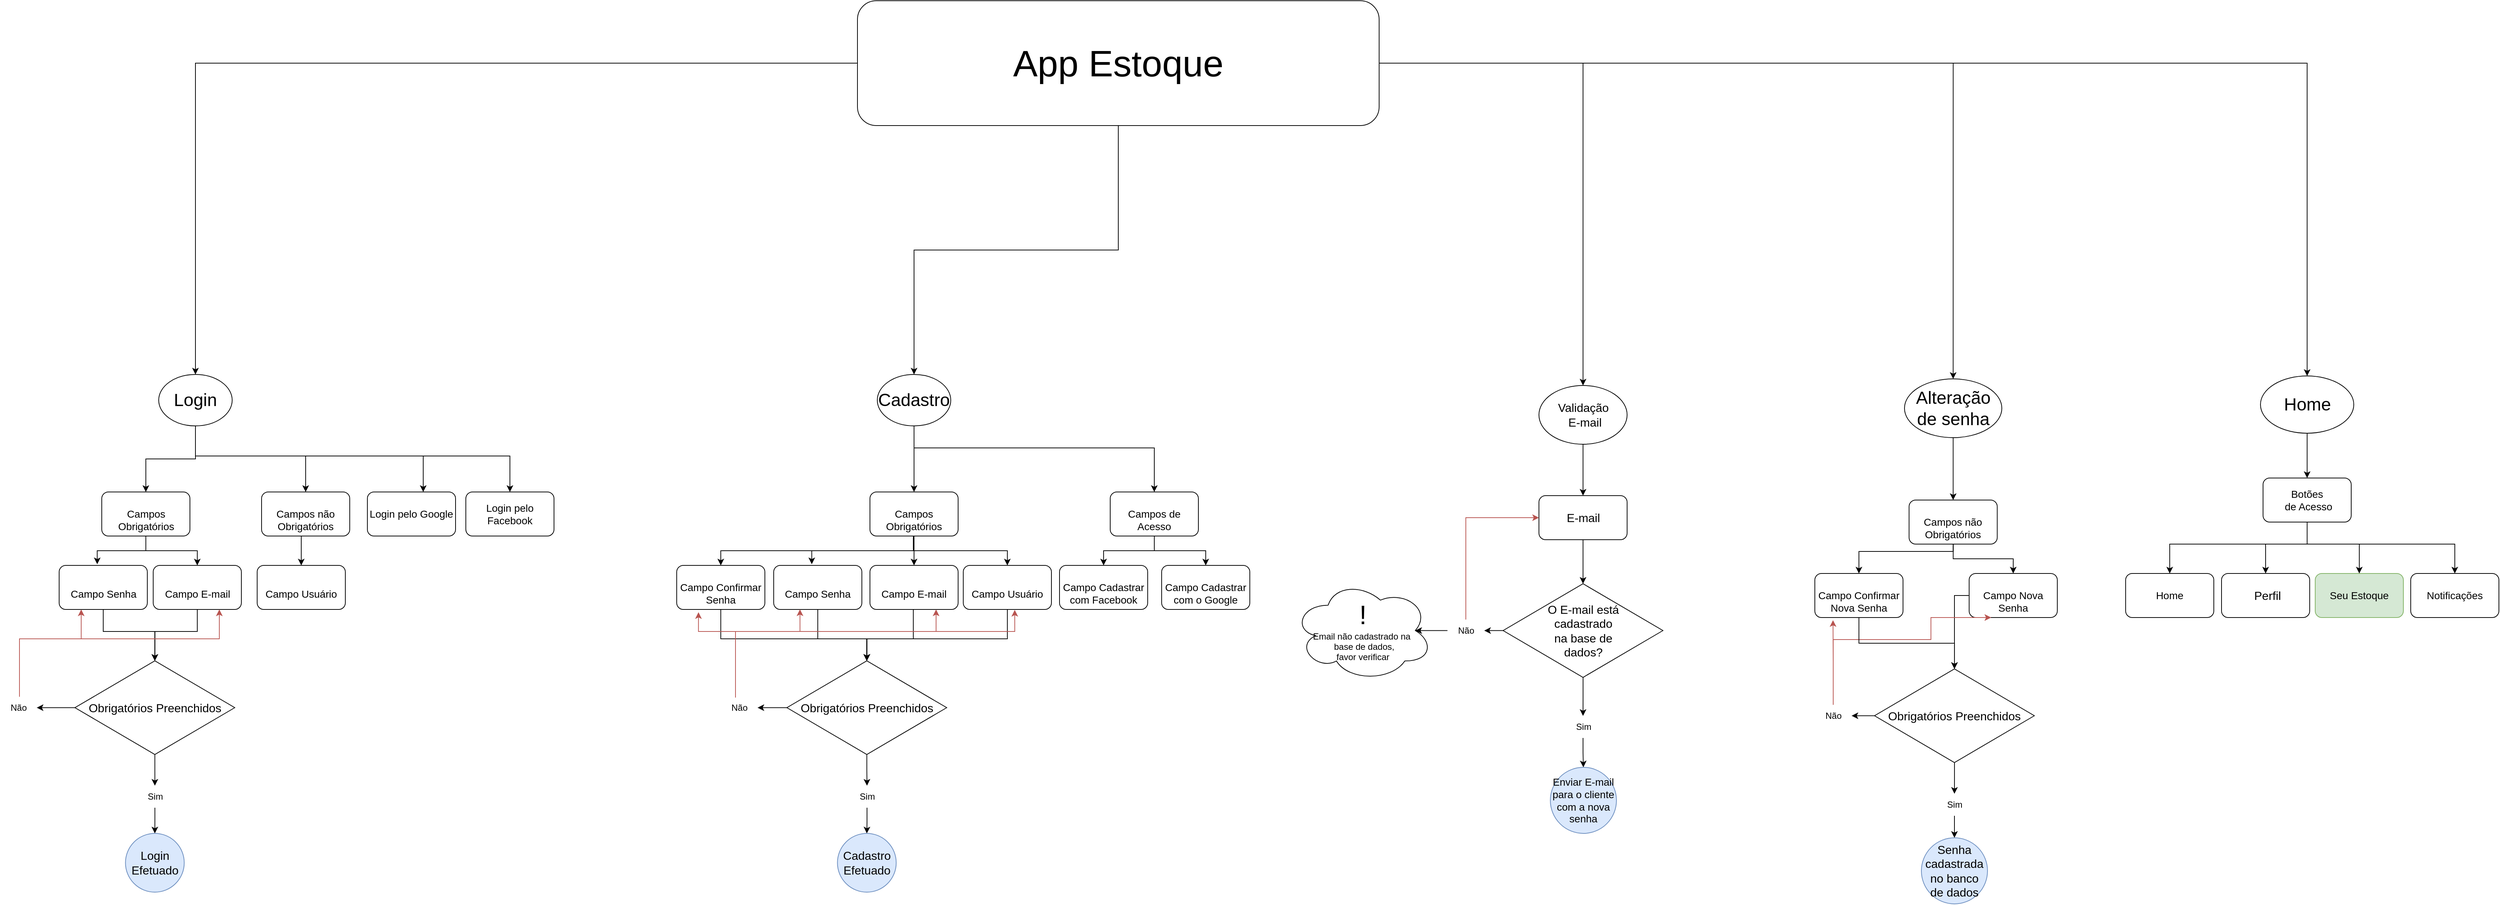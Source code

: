 <mxfile version="23.0.2" type="github" pages="6">
  <diagram name="Login" id="BAc4O2HyZUumQgEEkWEl">
    <mxGraphModel dx="1814" dy="1703" grid="1" gridSize="10" guides="1" tooltips="1" connect="1" arrows="1" fold="1" page="1" pageScale="1" pageWidth="827" pageHeight="1169" background="none" math="0" shadow="0">
      <root>
        <mxCell id="0" />
        <mxCell id="1" parent="0" />
        <mxCell id="y95-ZTT2ouDbutjckBKJ-67" style="edgeStyle=orthogonalEdgeStyle;rounded=0;orthogonalLoop=1;jettySize=auto;html=1;entryX=0.5;entryY=0;entryDx=0;entryDy=0;" parent="1" source="7oMFQ5yD7dIiA29qG7gE-1" target="y95-ZTT2ouDbutjckBKJ-5" edge="1">
          <mxGeometry relative="1" as="geometry" />
        </mxCell>
        <mxCell id="eZ5YkA1IrtE-Hj3yZzL5-5" style="edgeStyle=orthogonalEdgeStyle;rounded=0;orthogonalLoop=1;jettySize=auto;html=1;entryX=0.5;entryY=0;entryDx=0;entryDy=0;" parent="1" source="7oMFQ5yD7dIiA29qG7gE-1" target="y95-ZTT2ouDbutjckBKJ-6" edge="1">
          <mxGeometry relative="1" as="geometry">
            <Array as="points">
              <mxPoint x="-74" y="570" />
              <mxPoint x="76" y="570" />
            </Array>
          </mxGeometry>
        </mxCell>
        <mxCell id="eZ5YkA1IrtE-Hj3yZzL5-8" style="edgeStyle=orthogonalEdgeStyle;rounded=0;orthogonalLoop=1;jettySize=auto;html=1;" parent="1" source="7oMFQ5yD7dIiA29qG7gE-1" edge="1">
          <mxGeometry relative="1" as="geometry">
            <Array as="points">
              <mxPoint x="-74" y="570" />
              <mxPoint x="236" y="570" />
            </Array>
            <mxPoint x="236.0" y="619" as="targetPoint" />
          </mxGeometry>
        </mxCell>
        <mxCell id="GzZo_aXkres6YbmN9Spd-1" style="edgeStyle=orthogonalEdgeStyle;rounded=0;orthogonalLoop=1;jettySize=auto;html=1;entryX=0.5;entryY=0;entryDx=0;entryDy=0;" edge="1" parent="1" source="7oMFQ5yD7dIiA29qG7gE-1" target="eZ5YkA1IrtE-Hj3yZzL5-2">
          <mxGeometry relative="1" as="geometry">
            <Array as="points">
              <mxPoint x="-74" y="570" />
              <mxPoint x="354" y="570" />
            </Array>
          </mxGeometry>
        </mxCell>
        <mxCell id="7oMFQ5yD7dIiA29qG7gE-1" value="&lt;font style=&quot;font-size: 24px;&quot;&gt;Login&lt;/font&gt;" style="ellipse;whiteSpace=wrap;html=1;" parent="1" vertex="1">
          <mxGeometry x="-124" y="459" width="100" height="70" as="geometry" />
        </mxCell>
        <mxCell id="v3TdhVzLn-ePwKTXhvnV-84" style="edgeStyle=orthogonalEdgeStyle;rounded=0;orthogonalLoop=1;jettySize=auto;html=1;entryX=0;entryY=0.5;entryDx=0;entryDy=0;" parent="1" source="y95-ZTT2ouDbutjckBKJ-2" target="y95-ZTT2ouDbutjckBKJ-16" edge="1">
          <mxGeometry relative="1" as="geometry">
            <Array as="points">
              <mxPoint x="-71.5" y="809" />
              <mxPoint x="-129.5" y="809" />
            </Array>
          </mxGeometry>
        </mxCell>
        <mxCell id="y95-ZTT2ouDbutjckBKJ-2" value="&lt;font style=&quot;font-size: 14px;&quot;&gt;&lt;br&gt;Campo E-mail&lt;/font&gt;" style="rounded=1;whiteSpace=wrap;html=1;" parent="1" vertex="1">
          <mxGeometry x="-131.5" y="719" width="120" height="60" as="geometry" />
        </mxCell>
        <mxCell id="y95-ZTT2ouDbutjckBKJ-4" value="&lt;font style=&quot;font-size: 14px;&quot;&gt;&lt;br&gt;Campo Usuário&lt;/font&gt;" style="rounded=1;whiteSpace=wrap;html=1;" parent="1" vertex="1">
          <mxGeometry x="10" y="719" width="120" height="60" as="geometry" />
        </mxCell>
        <mxCell id="y95-ZTT2ouDbutjckBKJ-63" style="edgeStyle=orthogonalEdgeStyle;rounded=0;orthogonalLoop=1;jettySize=auto;html=1;entryX=0.5;entryY=0;entryDx=0;entryDy=0;" parent="1" source="y95-ZTT2ouDbutjckBKJ-5" target="y95-ZTT2ouDbutjckBKJ-2" edge="1">
          <mxGeometry relative="1" as="geometry" />
        </mxCell>
        <mxCell id="y95-ZTT2ouDbutjckBKJ-5" value="&lt;font style=&quot;font-size: 14px;&quot;&gt;&lt;br&gt;Campos Obrigatórios&lt;/font&gt;" style="rounded=1;whiteSpace=wrap;html=1;" parent="1" vertex="1">
          <mxGeometry x="-201.5" y="619" width="120" height="60" as="geometry" />
        </mxCell>
        <mxCell id="y95-ZTT2ouDbutjckBKJ-15" style="edgeStyle=orthogonalEdgeStyle;rounded=0;orthogonalLoop=1;jettySize=auto;html=1;entryX=0.5;entryY=0;entryDx=0;entryDy=0;" parent="1" source="y95-ZTT2ouDbutjckBKJ-6" target="y95-ZTT2ouDbutjckBKJ-4" edge="1">
          <mxGeometry relative="1" as="geometry">
            <Array as="points">
              <mxPoint x="70" y="705" />
              <mxPoint x="70" y="705" />
            </Array>
          </mxGeometry>
        </mxCell>
        <mxCell id="y95-ZTT2ouDbutjckBKJ-6" value="&lt;font style=&quot;font-size: 14px;&quot;&gt;&lt;br&gt;Campos não Obrigatórios&lt;/font&gt;" style="rounded=1;whiteSpace=wrap;html=1;" parent="1" vertex="1">
          <mxGeometry x="16" y="619" width="120" height="60" as="geometry" />
        </mxCell>
        <mxCell id="v3TdhVzLn-ePwKTXhvnV-83" style="edgeStyle=orthogonalEdgeStyle;rounded=0;orthogonalLoop=1;jettySize=auto;html=1;entryX=0;entryY=0.5;entryDx=0;entryDy=0;" parent="1" source="y95-ZTT2ouDbutjckBKJ-13" target="y95-ZTT2ouDbutjckBKJ-16" edge="1">
          <mxGeometry relative="1" as="geometry">
            <Array as="points">
              <mxPoint x="-199.5" y="809" />
              <mxPoint x="-129.5" y="809" />
            </Array>
          </mxGeometry>
        </mxCell>
        <mxCell id="y95-ZTT2ouDbutjckBKJ-13" value="&lt;font style=&quot;font-size: 14px;&quot;&gt;&lt;br&gt;Campo Senha&lt;/font&gt;" style="rounded=1;whiteSpace=wrap;html=1;" parent="1" vertex="1">
          <mxGeometry x="-259.5" y="719" width="120" height="60" as="geometry" />
        </mxCell>
        <mxCell id="y95-ZTT2ouDbutjckBKJ-51" style="edgeStyle=orthogonalEdgeStyle;rounded=0;orthogonalLoop=1;jettySize=auto;html=1;" parent="1" source="y95-ZTT2ouDbutjckBKJ-16" target="y95-ZTT2ouDbutjckBKJ-26" edge="1">
          <mxGeometry relative="1" as="geometry">
            <mxPoint x="-283" y="912.8" as="targetPoint" />
          </mxGeometry>
        </mxCell>
        <mxCell id="y95-ZTT2ouDbutjckBKJ-57" style="edgeStyle=orthogonalEdgeStyle;rounded=0;orthogonalLoop=1;jettySize=auto;html=1;" parent="1" source="y95-ZTT2ouDbutjckBKJ-16" target="y95-ZTT2ouDbutjckBKJ-27" edge="1">
          <mxGeometry relative="1" as="geometry" />
        </mxCell>
        <mxCell id="y95-ZTT2ouDbutjckBKJ-16" value="&lt;font size=&quot;3&quot;&gt;Obrigatórios Preenchidos&lt;/font&gt;" style="rhombus;whiteSpace=wrap;html=1;direction=south;" parent="1" vertex="1">
          <mxGeometry x="-238" y="849" width="217.5" height="127.5" as="geometry" />
        </mxCell>
        <mxCell id="v3TdhVzLn-ePwKTXhvnV-57" style="edgeStyle=orthogonalEdgeStyle;rounded=0;orthogonalLoop=1;jettySize=auto;html=1;entryX=0.25;entryY=1;entryDx=0;entryDy=0;fillColor=#f8cecc;gradientColor=#ea6b66;strokeColor=#b85450;" parent="1" source="y95-ZTT2ouDbutjckBKJ-26" target="y95-ZTT2ouDbutjckBKJ-13" edge="1">
          <mxGeometry relative="1" as="geometry">
            <Array as="points">
              <mxPoint x="-313.5" y="819" />
              <mxPoint x="-229.5" y="819" />
            </Array>
          </mxGeometry>
        </mxCell>
        <mxCell id="v3TdhVzLn-ePwKTXhvnV-58" style="edgeStyle=orthogonalEdgeStyle;rounded=0;orthogonalLoop=1;jettySize=auto;html=1;entryX=0.75;entryY=1;entryDx=0;entryDy=0;fillColor=#f8cecc;gradientColor=#ea6b66;strokeColor=#b85450;" parent="1" source="y95-ZTT2ouDbutjckBKJ-26" target="y95-ZTT2ouDbutjckBKJ-2" edge="1">
          <mxGeometry relative="1" as="geometry">
            <Array as="points">
              <mxPoint x="-313.5" y="819" />
              <mxPoint x="-41.5" y="819" />
            </Array>
          </mxGeometry>
        </mxCell>
        <mxCell id="y95-ZTT2ouDbutjckBKJ-26" value="Não" style="text;html=1;align=center;verticalAlign=middle;resizable=0;points=[];autosize=1;strokeColor=none;fillColor=none;" parent="1" vertex="1">
          <mxGeometry x="-340" y="897.75" width="50" height="30" as="geometry" />
        </mxCell>
        <mxCell id="y95-ZTT2ouDbutjckBKJ-59" style="edgeStyle=orthogonalEdgeStyle;rounded=0;orthogonalLoop=1;jettySize=auto;html=1;" parent="1" source="y95-ZTT2ouDbutjckBKJ-27" target="y95-ZTT2ouDbutjckBKJ-58" edge="1">
          <mxGeometry relative="1" as="geometry" />
        </mxCell>
        <mxCell id="y95-ZTT2ouDbutjckBKJ-27" value="Sim" style="text;html=1;align=center;verticalAlign=middle;resizable=0;points=[];autosize=1;strokeColor=none;fillColor=none;" parent="1" vertex="1">
          <mxGeometry x="-149.25" y="1019" width="40" height="30" as="geometry" />
        </mxCell>
        <mxCell id="y95-ZTT2ouDbutjckBKJ-58" value="&lt;font size=&quot;3&quot;&gt;Login Efetuado&lt;/font&gt;" style="ellipse;whiteSpace=wrap;html=1;aspect=fixed;fillColor=#dae8fc;strokeColor=#6c8ebf;" parent="1" vertex="1">
          <mxGeometry x="-169.25" y="1084" width="80" height="80" as="geometry" />
        </mxCell>
        <mxCell id="y95-ZTT2ouDbutjckBKJ-64" style="edgeStyle=orthogonalEdgeStyle;rounded=0;orthogonalLoop=1;jettySize=auto;html=1;entryX=0.432;entryY=-0.027;entryDx=0;entryDy=0;entryPerimeter=0;" parent="1" source="y95-ZTT2ouDbutjckBKJ-5" target="y95-ZTT2ouDbutjckBKJ-13" edge="1">
          <mxGeometry relative="1" as="geometry" />
        </mxCell>
        <mxCell id="2-kzOGpWzGPgEqoSC0ea-24" style="edgeStyle=orthogonalEdgeStyle;rounded=0;orthogonalLoop=1;jettySize=auto;html=1;entryX=0.5;entryY=0;entryDx=0;entryDy=0;" parent="1" source="2-kzOGpWzGPgEqoSC0ea-26" target="2-kzOGpWzGPgEqoSC0ea-31" edge="1">
          <mxGeometry relative="1" as="geometry" />
        </mxCell>
        <mxCell id="v3TdhVzLn-ePwKTXhvnV-5" style="edgeStyle=orthogonalEdgeStyle;rounded=0;orthogonalLoop=1;jettySize=auto;html=1;" parent="1" source="2-kzOGpWzGPgEqoSC0ea-26" target="2-kzOGpWzGPgEqoSC0ea-33" edge="1">
          <mxGeometry relative="1" as="geometry">
            <Array as="points">
              <mxPoint x="904" y="559" />
              <mxPoint x="1231" y="559" />
            </Array>
          </mxGeometry>
        </mxCell>
        <mxCell id="2-kzOGpWzGPgEqoSC0ea-26" value="&lt;font style=&quot;font-size: 24px;&quot;&gt;Cadastro&lt;/font&gt;" style="ellipse;whiteSpace=wrap;html=1;" parent="1" vertex="1">
          <mxGeometry x="854" y="459" width="100" height="70" as="geometry" />
        </mxCell>
        <mxCell id="v3TdhVzLn-ePwKTXhvnV-50" style="edgeStyle=orthogonalEdgeStyle;rounded=0;orthogonalLoop=1;jettySize=auto;html=1;entryX=0;entryY=0.5;entryDx=0;entryDy=0;" parent="1" source="2-kzOGpWzGPgEqoSC0ea-28" target="2-kzOGpWzGPgEqoSC0ea-37" edge="1">
          <mxGeometry relative="1" as="geometry">
            <Array as="points">
              <mxPoint x="903" y="819" />
              <mxPoint x="840" y="819" />
            </Array>
          </mxGeometry>
        </mxCell>
        <mxCell id="2-kzOGpWzGPgEqoSC0ea-28" value="&lt;font style=&quot;font-size: 14px;&quot;&gt;&lt;br&gt;Campo E-mail&lt;/font&gt;" style="rounded=1;whiteSpace=wrap;html=1;" parent="1" vertex="1">
          <mxGeometry x="844" y="719" width="120" height="60" as="geometry" />
        </mxCell>
        <mxCell id="v3TdhVzLn-ePwKTXhvnV-51" style="edgeStyle=orthogonalEdgeStyle;rounded=0;orthogonalLoop=1;jettySize=auto;html=1;entryX=0;entryY=0.5;entryDx=0;entryDy=0;" parent="1" source="2-kzOGpWzGPgEqoSC0ea-29" target="2-kzOGpWzGPgEqoSC0ea-37" edge="1">
          <mxGeometry relative="1" as="geometry">
            <Array as="points">
              <mxPoint x="1031" y="819" />
              <mxPoint x="840" y="819" />
            </Array>
          </mxGeometry>
        </mxCell>
        <mxCell id="2-kzOGpWzGPgEqoSC0ea-29" value="&lt;font style=&quot;font-size: 14px;&quot;&gt;&lt;br&gt;Campo Usuário&lt;br&gt;&lt;/font&gt;" style="rounded=1;whiteSpace=wrap;html=1;" parent="1" vertex="1">
          <mxGeometry x="971" y="719" width="120" height="60" as="geometry" />
        </mxCell>
        <mxCell id="2-kzOGpWzGPgEqoSC0ea-74" style="edgeStyle=orthogonalEdgeStyle;rounded=0;orthogonalLoop=1;jettySize=auto;html=1;elbow=vertical;" parent="1" source="2-kzOGpWzGPgEqoSC0ea-31" target="2-kzOGpWzGPgEqoSC0ea-71" edge="1">
          <mxGeometry relative="1" as="geometry">
            <Array as="points">
              <mxPoint x="904" y="699" />
              <mxPoint x="641" y="699" />
            </Array>
          </mxGeometry>
        </mxCell>
        <mxCell id="2-kzOGpWzGPgEqoSC0ea-75" style="edgeStyle=orthogonalEdgeStyle;rounded=0;orthogonalLoop=1;jettySize=auto;html=1;entryX=0.5;entryY=0;entryDx=0;entryDy=0;elbow=vertical;" parent="1" source="2-kzOGpWzGPgEqoSC0ea-31" target="2-kzOGpWzGPgEqoSC0ea-29" edge="1">
          <mxGeometry relative="1" as="geometry">
            <Array as="points">
              <mxPoint x="903" y="699" />
              <mxPoint x="1031" y="699" />
            </Array>
          </mxGeometry>
        </mxCell>
        <mxCell id="v3TdhVzLn-ePwKTXhvnV-65" style="edgeStyle=orthogonalEdgeStyle;rounded=0;orthogonalLoop=1;jettySize=auto;html=1;entryX=0.5;entryY=0;entryDx=0;entryDy=0;" parent="1" source="2-kzOGpWzGPgEqoSC0ea-31" target="2-kzOGpWzGPgEqoSC0ea-28" edge="1">
          <mxGeometry relative="1" as="geometry" />
        </mxCell>
        <mxCell id="2-kzOGpWzGPgEqoSC0ea-31" value="&lt;font style=&quot;font-size: 14px;&quot;&gt;&lt;br&gt;Campos Obrigatórios&lt;/font&gt;" style="rounded=1;whiteSpace=wrap;html=1;" parent="1" vertex="1">
          <mxGeometry x="844" y="619" width="120" height="60" as="geometry" />
        </mxCell>
        <mxCell id="2-kzOGpWzGPgEqoSC0ea-59" style="edgeStyle=orthogonalEdgeStyle;rounded=0;orthogonalLoop=1;jettySize=auto;html=1;entryX=0.5;entryY=0;entryDx=0;entryDy=0;elbow=vertical;" parent="1" source="2-kzOGpWzGPgEqoSC0ea-33" target="2-kzOGpWzGPgEqoSC0ea-46" edge="1">
          <mxGeometry relative="1" as="geometry" />
        </mxCell>
        <mxCell id="2-kzOGpWzGPgEqoSC0ea-61" style="edgeStyle=orthogonalEdgeStyle;rounded=0;orthogonalLoop=1;jettySize=auto;html=1;entryX=0.5;entryY=0;entryDx=0;entryDy=0;elbow=vertical;" parent="1" source="2-kzOGpWzGPgEqoSC0ea-33" target="2-kzOGpWzGPgEqoSC0ea-60" edge="1">
          <mxGeometry relative="1" as="geometry" />
        </mxCell>
        <mxCell id="2-kzOGpWzGPgEqoSC0ea-33" value="&lt;font style=&quot;font-size: 14px;&quot;&gt;&lt;br&gt;Campos de Acesso&lt;/font&gt;" style="rounded=1;whiteSpace=wrap;html=1;" parent="1" vertex="1">
          <mxGeometry x="1171" y="619" width="120" height="60" as="geometry" />
        </mxCell>
        <mxCell id="v3TdhVzLn-ePwKTXhvnV-49" style="edgeStyle=orthogonalEdgeStyle;rounded=0;orthogonalLoop=1;jettySize=auto;html=1;entryX=0;entryY=0.5;entryDx=0;entryDy=0;" parent="1" source="2-kzOGpWzGPgEqoSC0ea-34" target="2-kzOGpWzGPgEqoSC0ea-37" edge="1">
          <mxGeometry relative="1" as="geometry">
            <Array as="points">
              <mxPoint x="773" y="819" />
              <mxPoint x="840" y="819" />
            </Array>
          </mxGeometry>
        </mxCell>
        <mxCell id="2-kzOGpWzGPgEqoSC0ea-34" value="&lt;font style=&quot;font-size: 14px;&quot;&gt;&lt;br&gt;Campo Senha&lt;/font&gt;" style="rounded=1;whiteSpace=wrap;html=1;" parent="1" vertex="1">
          <mxGeometry x="713" y="719" width="120" height="60" as="geometry" />
        </mxCell>
        <mxCell id="2-kzOGpWzGPgEqoSC0ea-35" style="edgeStyle=orthogonalEdgeStyle;rounded=0;orthogonalLoop=1;jettySize=auto;html=1;" parent="1" source="2-kzOGpWzGPgEqoSC0ea-37" target="2-kzOGpWzGPgEqoSC0ea-41" edge="1">
          <mxGeometry relative="1" as="geometry">
            <mxPoint x="686" y="912.8" as="targetPoint" />
          </mxGeometry>
        </mxCell>
        <mxCell id="2-kzOGpWzGPgEqoSC0ea-36" style="edgeStyle=orthogonalEdgeStyle;rounded=0;orthogonalLoop=1;jettySize=auto;html=1;" parent="1" source="2-kzOGpWzGPgEqoSC0ea-37" target="2-kzOGpWzGPgEqoSC0ea-43" edge="1">
          <mxGeometry relative="1" as="geometry" />
        </mxCell>
        <mxCell id="2-kzOGpWzGPgEqoSC0ea-37" value="&lt;font size=&quot;3&quot;&gt;Obrigatórios Preenchidos&lt;/font&gt;" style="rhombus;whiteSpace=wrap;html=1;direction=south;" parent="1" vertex="1">
          <mxGeometry x="731" y="849" width="217.5" height="127.5" as="geometry" />
        </mxCell>
        <mxCell id="2-kzOGpWzGPgEqoSC0ea-39" style="edgeStyle=orthogonalEdgeStyle;rounded=0;orthogonalLoop=1;jettySize=auto;html=1;entryX=0.75;entryY=1;entryDx=0;entryDy=0;fillColor=#f8cecc;gradientColor=#ea6b66;strokeColor=#b85450;" parent="1" target="2-kzOGpWzGPgEqoSC0ea-28" edge="1">
          <mxGeometry relative="1" as="geometry">
            <mxPoint x="941" y="809" as="targetPoint" />
            <mxPoint x="661" y="899" as="sourcePoint" />
            <Array as="points">
              <mxPoint x="661" y="809" />
              <mxPoint x="934" y="809" />
              <mxPoint x="934" y="789" />
              <mxPoint x="934" y="789" />
            </Array>
          </mxGeometry>
        </mxCell>
        <mxCell id="2-kzOGpWzGPgEqoSC0ea-63" style="edgeStyle=orthogonalEdgeStyle;rounded=0;orthogonalLoop=1;jettySize=auto;html=1;elbow=vertical;entryX=0.584;entryY=1.011;entryDx=0;entryDy=0;entryPerimeter=0;fillColor=#f8cecc;gradientColor=#ea6b66;strokeColor=#b85450;" parent="1" source="2-kzOGpWzGPgEqoSC0ea-41" target="2-kzOGpWzGPgEqoSC0ea-29" edge="1">
          <mxGeometry relative="1" as="geometry">
            <mxPoint x="1041" y="829" as="targetPoint" />
            <Array as="points">
              <mxPoint x="661" y="809" />
              <mxPoint x="1041" y="809" />
            </Array>
          </mxGeometry>
        </mxCell>
        <mxCell id="2-kzOGpWzGPgEqoSC0ea-41" value="Não" style="text;html=1;align=center;verticalAlign=middle;resizable=0;points=[];autosize=1;strokeColor=none;fillColor=none;" parent="1" vertex="1">
          <mxGeometry x="641" y="897.75" width="50" height="30" as="geometry" />
        </mxCell>
        <mxCell id="2-kzOGpWzGPgEqoSC0ea-42" style="edgeStyle=orthogonalEdgeStyle;rounded=0;orthogonalLoop=1;jettySize=auto;html=1;" parent="1" source="2-kzOGpWzGPgEqoSC0ea-43" target="2-kzOGpWzGPgEqoSC0ea-44" edge="1">
          <mxGeometry relative="1" as="geometry" />
        </mxCell>
        <mxCell id="2-kzOGpWzGPgEqoSC0ea-43" value="Sim" style="text;html=1;align=center;verticalAlign=middle;resizable=0;points=[];autosize=1;strokeColor=none;fillColor=none;" parent="1" vertex="1">
          <mxGeometry x="820" y="1019" width="40" height="30" as="geometry" />
        </mxCell>
        <mxCell id="2-kzOGpWzGPgEqoSC0ea-44" value="&lt;font size=&quot;3&quot;&gt;Cadastro Efetuado&lt;/font&gt;" style="ellipse;whiteSpace=wrap;html=1;aspect=fixed;fillColor=#dae8fc;strokeColor=#6c8ebf;" parent="1" vertex="1">
          <mxGeometry x="799.75" y="1084" width="80" height="80" as="geometry" />
        </mxCell>
        <mxCell id="2-kzOGpWzGPgEqoSC0ea-45" style="edgeStyle=orthogonalEdgeStyle;rounded=0;orthogonalLoop=1;jettySize=auto;html=1;entryX=0.432;entryY=-0.027;entryDx=0;entryDy=0;entryPerimeter=0;" parent="1" source="2-kzOGpWzGPgEqoSC0ea-31" target="2-kzOGpWzGPgEqoSC0ea-34" edge="1">
          <mxGeometry relative="1" as="geometry">
            <Array as="points">
              <mxPoint x="904" y="699" />
              <mxPoint x="765" y="699" />
            </Array>
          </mxGeometry>
        </mxCell>
        <mxCell id="2-kzOGpWzGPgEqoSC0ea-46" value="&lt;font style=&quot;font-size: 14px;&quot;&gt;&lt;br&gt;Campo Cadastrar com Facebook&lt;/font&gt;" style="rounded=1;whiteSpace=wrap;html=1;" parent="1" vertex="1">
          <mxGeometry x="1102" y="719" width="120" height="60" as="geometry" />
        </mxCell>
        <mxCell id="2-kzOGpWzGPgEqoSC0ea-60" value="&lt;font style=&quot;font-size: 14px;&quot;&gt;&lt;br&gt;Campo Cadastrar com o Google&lt;/font&gt;" style="rounded=1;whiteSpace=wrap;html=1;" parent="1" vertex="1">
          <mxGeometry x="1241" y="719" width="120" height="60" as="geometry" />
        </mxCell>
        <mxCell id="v3TdhVzLn-ePwKTXhvnV-72" style="edgeStyle=orthogonalEdgeStyle;rounded=0;orthogonalLoop=1;jettySize=auto;html=1;entryX=0.5;entryY=0;entryDx=0;entryDy=0;" parent="1" source="2-kzOGpWzGPgEqoSC0ea-68" target="7oMFQ5yD7dIiA29qG7gE-1" edge="1">
          <mxGeometry relative="1" as="geometry" />
        </mxCell>
        <mxCell id="v3TdhVzLn-ePwKTXhvnV-74" style="edgeStyle=orthogonalEdgeStyle;rounded=0;orthogonalLoop=1;jettySize=auto;html=1;entryX=0.5;entryY=0;entryDx=0;entryDy=0;" parent="1" source="2-kzOGpWzGPgEqoSC0ea-68" target="2-kzOGpWzGPgEqoSC0ea-26" edge="1">
          <mxGeometry relative="1" as="geometry" />
        </mxCell>
        <mxCell id="v3TdhVzLn-ePwKTXhvnV-75" style="edgeStyle=orthogonalEdgeStyle;rounded=0;orthogonalLoop=1;jettySize=auto;html=1;entryX=0.5;entryY=0;entryDx=0;entryDy=0;" parent="1" source="2-kzOGpWzGPgEqoSC0ea-68" target="XXXNM4ir9inLsVqeI-Iy-3" edge="1">
          <mxGeometry relative="1" as="geometry" />
        </mxCell>
        <mxCell id="v3TdhVzLn-ePwKTXhvnV-93" style="edgeStyle=orthogonalEdgeStyle;rounded=0;orthogonalLoop=1;jettySize=auto;html=1;entryX=0.5;entryY=0;entryDx=0;entryDy=0;" parent="1" source="2-kzOGpWzGPgEqoSC0ea-68" target="v3TdhVzLn-ePwKTXhvnV-8" edge="1">
          <mxGeometry relative="1" as="geometry" />
        </mxCell>
        <mxCell id="GzZo_aXkres6YbmN9Spd-33" style="edgeStyle=orthogonalEdgeStyle;rounded=0;orthogonalLoop=1;jettySize=auto;html=1;entryX=0.5;entryY=0;entryDx=0;entryDy=0;" edge="1" parent="1" source="2-kzOGpWzGPgEqoSC0ea-68" target="GzZo_aXkres6YbmN9Spd-3">
          <mxGeometry relative="1" as="geometry" />
        </mxCell>
        <mxCell id="2-kzOGpWzGPgEqoSC0ea-68" value="&lt;font style=&quot;font-size: 50px;&quot;&gt;App Estoque&lt;/font&gt;" style="rounded=1;whiteSpace=wrap;html=1;" parent="1" vertex="1">
          <mxGeometry x="827" y="-50" width="710" height="170" as="geometry" />
        </mxCell>
        <mxCell id="v3TdhVzLn-ePwKTXhvnV-48" style="edgeStyle=orthogonalEdgeStyle;rounded=0;orthogonalLoop=1;jettySize=auto;html=1;entryX=0;entryY=0.5;entryDx=0;entryDy=0;" parent="1" source="2-kzOGpWzGPgEqoSC0ea-71" target="2-kzOGpWzGPgEqoSC0ea-37" edge="1">
          <mxGeometry relative="1" as="geometry">
            <Array as="points">
              <mxPoint x="641" y="819" />
              <mxPoint x="840" y="819" />
            </Array>
          </mxGeometry>
        </mxCell>
        <mxCell id="2-kzOGpWzGPgEqoSC0ea-71" value="&lt;font style=&quot;font-size: 14px;&quot;&gt;&lt;br&gt;Campo Confirmar Senha&lt;/font&gt;" style="rounded=1;whiteSpace=wrap;html=1;" parent="1" vertex="1">
          <mxGeometry x="581" y="719" width="120" height="60" as="geometry" />
        </mxCell>
        <mxCell id="XXXNM4ir9inLsVqeI-Iy-1" style="edgeStyle=orthogonalEdgeStyle;rounded=0;orthogonalLoop=1;jettySize=auto;html=1;entryX=0.5;entryY=0;entryDx=0;entryDy=0;" parent="1" source="XXXNM4ir9inLsVqeI-Iy-3" target="XXXNM4ir9inLsVqeI-Iy-8" edge="1">
          <mxGeometry relative="1" as="geometry" />
        </mxCell>
        <mxCell id="XXXNM4ir9inLsVqeI-Iy-3" value="&lt;font style=&quot;font-size: 24px;&quot;&gt;Alteração de senha&lt;br&gt;&lt;/font&gt;" style="ellipse;whiteSpace=wrap;html=1;" parent="1" vertex="1">
          <mxGeometry x="2252" y="465" width="132.5" height="80" as="geometry" />
        </mxCell>
        <mxCell id="v3TdhVzLn-ePwKTXhvnV-46" style="edgeStyle=orthogonalEdgeStyle;rounded=0;orthogonalLoop=1;jettySize=auto;html=1;entryX=0.5;entryY=0;entryDx=0;entryDy=0;" parent="1" source="XXXNM4ir9inLsVqeI-Iy-8" target="v3TdhVzLn-ePwKTXhvnV-35" edge="1">
          <mxGeometry relative="1" as="geometry">
            <Array as="points">
              <mxPoint x="2318" y="700" />
              <mxPoint x="2190" y="700" />
            </Array>
          </mxGeometry>
        </mxCell>
        <mxCell id="v3TdhVzLn-ePwKTXhvnV-47" style="edgeStyle=orthogonalEdgeStyle;rounded=0;orthogonalLoop=1;jettySize=auto;html=1;entryX=0.5;entryY=0;entryDx=0;entryDy=0;" parent="1" source="XXXNM4ir9inLsVqeI-Iy-8" target="XXXNM4ir9inLsVqeI-Iy-11" edge="1">
          <mxGeometry relative="1" as="geometry" />
        </mxCell>
        <mxCell id="XXXNM4ir9inLsVqeI-Iy-8" value="&lt;font style=&quot;font-size: 14px;&quot;&gt;&lt;br&gt;Campos não Obrigatórios&lt;/font&gt;" style="rounded=1;whiteSpace=wrap;html=1;" parent="1" vertex="1">
          <mxGeometry x="2258.25" y="630" width="120" height="60" as="geometry" />
        </mxCell>
        <mxCell id="v3TdhVzLn-ePwKTXhvnV-63" style="edgeStyle=orthogonalEdgeStyle;rounded=0;orthogonalLoop=1;jettySize=auto;html=1;entryX=0;entryY=0.5;entryDx=0;entryDy=0;" parent="1" source="XXXNM4ir9inLsVqeI-Iy-11" target="XXXNM4ir9inLsVqeI-Iy-14" edge="1">
          <mxGeometry relative="1" as="geometry">
            <Array as="points">
              <mxPoint x="2320" y="800" />
              <mxPoint x="2320" y="800" />
            </Array>
          </mxGeometry>
        </mxCell>
        <mxCell id="XXXNM4ir9inLsVqeI-Iy-11" value="&lt;font style=&quot;font-size: 14px;&quot;&gt;&lt;br&gt;Campo Nova Senha&lt;/font&gt;" style="rounded=1;whiteSpace=wrap;html=1;" parent="1" vertex="1">
          <mxGeometry x="2340" y="730" width="120" height="60" as="geometry" />
        </mxCell>
        <mxCell id="XXXNM4ir9inLsVqeI-Iy-12" style="edgeStyle=orthogonalEdgeStyle;rounded=0;orthogonalLoop=1;jettySize=auto;html=1;" parent="1" source="XXXNM4ir9inLsVqeI-Iy-14" target="XXXNM4ir9inLsVqeI-Iy-18" edge="1">
          <mxGeometry relative="1" as="geometry">
            <mxPoint x="2195" y="893.8" as="targetPoint" />
          </mxGeometry>
        </mxCell>
        <mxCell id="XXXNM4ir9inLsVqeI-Iy-13" style="edgeStyle=orthogonalEdgeStyle;rounded=0;orthogonalLoop=1;jettySize=auto;html=1;" parent="1" source="XXXNM4ir9inLsVqeI-Iy-14" target="XXXNM4ir9inLsVqeI-Iy-20" edge="1">
          <mxGeometry relative="1" as="geometry" />
        </mxCell>
        <mxCell id="XXXNM4ir9inLsVqeI-Iy-14" value="&lt;font size=&quot;3&quot;&gt;Obrigatórios Preenchidos&lt;/font&gt;" style="rhombus;whiteSpace=wrap;html=1;direction=south;" parent="1" vertex="1">
          <mxGeometry x="2211.25" y="860" width="217.5" height="127.5" as="geometry" />
        </mxCell>
        <mxCell id="v3TdhVzLn-ePwKTXhvnV-67" style="edgeStyle=orthogonalEdgeStyle;rounded=0;orthogonalLoop=1;jettySize=auto;html=1;entryX=0.25;entryY=1;entryDx=0;entryDy=0;fillColor=#f8cecc;gradientColor=#ea6b66;strokeColor=#b85450;" parent="1" source="XXXNM4ir9inLsVqeI-Iy-18" target="XXXNM4ir9inLsVqeI-Iy-11" edge="1">
          <mxGeometry relative="1" as="geometry">
            <Array as="points">
              <mxPoint x="2155" y="820" />
              <mxPoint x="2288" y="820" />
            </Array>
          </mxGeometry>
        </mxCell>
        <mxCell id="XXXNM4ir9inLsVqeI-Iy-18" value="Não" style="text;html=1;align=center;verticalAlign=middle;resizable=0;points=[];autosize=1;strokeColor=none;fillColor=none;" parent="1" vertex="1">
          <mxGeometry x="2130" y="908.75" width="50" height="30" as="geometry" />
        </mxCell>
        <mxCell id="XXXNM4ir9inLsVqeI-Iy-19" style="edgeStyle=orthogonalEdgeStyle;rounded=0;orthogonalLoop=1;jettySize=auto;html=1;" parent="1" source="XXXNM4ir9inLsVqeI-Iy-20" target="XXXNM4ir9inLsVqeI-Iy-21" edge="1">
          <mxGeometry relative="1" as="geometry" />
        </mxCell>
        <mxCell id="XXXNM4ir9inLsVqeI-Iy-20" value="Sim" style="text;html=1;align=center;verticalAlign=middle;resizable=0;points=[];autosize=1;strokeColor=none;fillColor=none;" parent="1" vertex="1">
          <mxGeometry x="2300" y="1030" width="40" height="30" as="geometry" />
        </mxCell>
        <mxCell id="XXXNM4ir9inLsVqeI-Iy-21" value="&lt;font size=&quot;3&quot;&gt;Senha cadastrada no banco de dados&lt;/font&gt;" style="ellipse;whiteSpace=wrap;html=1;aspect=fixed;fillColor=#dae8fc;strokeColor=#6c8ebf;" parent="1" vertex="1">
          <mxGeometry x="2275" y="1090" width="90" height="90" as="geometry" />
        </mxCell>
        <mxCell id="v3TdhVzLn-ePwKTXhvnV-4" style="edgeStyle=orthogonalEdgeStyle;rounded=0;orthogonalLoop=1;jettySize=auto;html=1;entryX=0.298;entryY=0.998;entryDx=0;entryDy=0;entryPerimeter=0;fillColor=#f8cecc;gradientColor=#ea6b66;strokeColor=#b85450;" parent="1" source="2-kzOGpWzGPgEqoSC0ea-41" target="2-kzOGpWzGPgEqoSC0ea-34" edge="1">
          <mxGeometry relative="1" as="geometry">
            <Array as="points">
              <mxPoint x="661" y="809" />
              <mxPoint x="749" y="809" />
            </Array>
          </mxGeometry>
        </mxCell>
        <mxCell id="v3TdhVzLn-ePwKTXhvnV-6" style="edgeStyle=orthogonalEdgeStyle;rounded=0;orthogonalLoop=1;jettySize=auto;html=1;entryX=0.5;entryY=0;entryDx=0;entryDy=0;" parent="1" source="v3TdhVzLn-ePwKTXhvnV-8" target="v3TdhVzLn-ePwKTXhvnV-14" edge="1">
          <mxGeometry relative="1" as="geometry" />
        </mxCell>
        <mxCell id="v3TdhVzLn-ePwKTXhvnV-8" value="&lt;span style=&quot;font-size: 24px;&quot;&gt;Home&lt;/span&gt;" style="ellipse;whiteSpace=wrap;html=1;" parent="1" vertex="1">
          <mxGeometry x="2736.5" y="461" width="127" height="78" as="geometry" />
        </mxCell>
        <mxCell id="v3TdhVzLn-ePwKTXhvnV-10" value="&lt;font size=&quot;3&quot;&gt;&amp;nbsp;Perfil&lt;/font&gt;" style="rounded=1;whiteSpace=wrap;html=1;" parent="1" vertex="1">
          <mxGeometry x="2683.5" y="730" width="120" height="60" as="geometry" />
        </mxCell>
        <mxCell id="v3TdhVzLn-ePwKTXhvnV-11" value="&lt;font style=&quot;font-size: 14px;&quot;&gt;Seu Estoque&lt;br&gt;&lt;/font&gt;" style="rounded=1;whiteSpace=wrap;html=1;fillColor=#d5e8d4;strokeColor=#82b366;" parent="1" vertex="1">
          <mxGeometry x="2811" y="730" width="120" height="60" as="geometry" />
        </mxCell>
        <mxCell id="gW3WlaGmuALWCPeecHL0-1" style="edgeStyle=orthogonalEdgeStyle;rounded=0;orthogonalLoop=1;jettySize=auto;html=1;entryX=0.5;entryY=0;entryDx=0;entryDy=0;" parent="1" source="v3TdhVzLn-ePwKTXhvnV-14" target="v3TdhVzLn-ePwKTXhvnV-18" edge="1">
          <mxGeometry relative="1" as="geometry">
            <Array as="points">
              <mxPoint x="2800" y="690" />
              <mxPoint x="2613" y="690" />
            </Array>
          </mxGeometry>
        </mxCell>
        <mxCell id="gW3WlaGmuALWCPeecHL0-2" style="edgeStyle=orthogonalEdgeStyle;rounded=0;orthogonalLoop=1;jettySize=auto;html=1;entryX=0.5;entryY=0;entryDx=0;entryDy=0;" parent="1" source="v3TdhVzLn-ePwKTXhvnV-14" target="v3TdhVzLn-ePwKTXhvnV-10" edge="1">
          <mxGeometry relative="1" as="geometry">
            <Array as="points">
              <mxPoint x="2800" y="690" />
              <mxPoint x="2744" y="690" />
            </Array>
          </mxGeometry>
        </mxCell>
        <mxCell id="gW3WlaGmuALWCPeecHL0-3" style="edgeStyle=orthogonalEdgeStyle;rounded=0;orthogonalLoop=1;jettySize=auto;html=1;entryX=0.5;entryY=0;entryDx=0;entryDy=0;" parent="1" source="v3TdhVzLn-ePwKTXhvnV-14" target="v3TdhVzLn-ePwKTXhvnV-11" edge="1">
          <mxGeometry relative="1" as="geometry">
            <Array as="points">
              <mxPoint x="2800" y="690" />
              <mxPoint x="2871" y="690" />
            </Array>
          </mxGeometry>
        </mxCell>
        <mxCell id="gW3WlaGmuALWCPeecHL0-4" style="edgeStyle=orthogonalEdgeStyle;rounded=0;orthogonalLoop=1;jettySize=auto;html=1;entryX=0.5;entryY=0;entryDx=0;entryDy=0;" parent="1" source="v3TdhVzLn-ePwKTXhvnV-14" target="v3TdhVzLn-ePwKTXhvnV-94" edge="1">
          <mxGeometry relative="1" as="geometry">
            <Array as="points">
              <mxPoint x="2800" y="690" />
              <mxPoint x="3001" y="690" />
            </Array>
          </mxGeometry>
        </mxCell>
        <mxCell id="v3TdhVzLn-ePwKTXhvnV-14" value="&lt;font style=&quot;font-size: 14px;&quot;&gt;Botões&lt;br&gt;&amp;nbsp;de Acesso&lt;br&gt;&lt;/font&gt;" style="rounded=1;whiteSpace=wrap;html=1;" parent="1" vertex="1">
          <mxGeometry x="2740" y="600" width="120" height="60" as="geometry" />
        </mxCell>
        <mxCell id="v3TdhVzLn-ePwKTXhvnV-18" value="&lt;font style=&quot;font-size: 14px;&quot;&gt;Home&lt;/font&gt;" style="rounded=1;whiteSpace=wrap;html=1;" parent="1" vertex="1">
          <mxGeometry x="2553" y="730" width="120" height="60" as="geometry" />
        </mxCell>
        <mxCell id="v3TdhVzLn-ePwKTXhvnV-62" style="edgeStyle=orthogonalEdgeStyle;rounded=0;orthogonalLoop=1;jettySize=auto;html=1;" parent="1" source="v3TdhVzLn-ePwKTXhvnV-35" target="XXXNM4ir9inLsVqeI-Iy-14" edge="1">
          <mxGeometry relative="1" as="geometry" />
        </mxCell>
        <mxCell id="v3TdhVzLn-ePwKTXhvnV-35" value="&lt;font style=&quot;font-size: 14px;&quot;&gt;&lt;br&gt;Campo Confirmar Nova Senha&lt;/font&gt;" style="rounded=1;whiteSpace=wrap;html=1;" parent="1" vertex="1">
          <mxGeometry x="2130" y="730" width="120" height="60" as="geometry" />
        </mxCell>
        <mxCell id="v3TdhVzLn-ePwKTXhvnV-53" style="edgeStyle=orthogonalEdgeStyle;rounded=0;orthogonalLoop=1;jettySize=auto;html=1;entryX=0.247;entryY=1.063;entryDx=0;entryDy=0;entryPerimeter=0;fillColor=#f8cecc;gradientColor=#ea6b66;strokeColor=#b85450;" parent="1" source="2-kzOGpWzGPgEqoSC0ea-41" target="2-kzOGpWzGPgEqoSC0ea-71" edge="1">
          <mxGeometry relative="1" as="geometry">
            <Array as="points">
              <mxPoint x="661" y="809" />
              <mxPoint x="611" y="809" />
            </Array>
          </mxGeometry>
        </mxCell>
        <mxCell id="v3TdhVzLn-ePwKTXhvnV-70" style="edgeStyle=orthogonalEdgeStyle;rounded=0;orthogonalLoop=1;jettySize=auto;html=1;entryX=0.206;entryY=1.06;entryDx=0;entryDy=0;entryPerimeter=0;fillColor=#f8cecc;gradientColor=#ea6b66;strokeColor=#b85450;" parent="1" source="XXXNM4ir9inLsVqeI-Iy-18" target="v3TdhVzLn-ePwKTXhvnV-35" edge="1">
          <mxGeometry relative="1" as="geometry" />
        </mxCell>
        <mxCell id="v3TdhVzLn-ePwKTXhvnV-94" value="&lt;font style=&quot;font-size: 14px;&quot;&gt;Notificações&lt;br&gt;&lt;/font&gt;" style="rounded=1;whiteSpace=wrap;html=1;" parent="1" vertex="1">
          <mxGeometry x="2941" y="730" width="120" height="60" as="geometry" />
        </mxCell>
        <mxCell id="eZ5YkA1IrtE-Hj3yZzL5-1" value="&lt;font style=&quot;font-size: 14px;&quot;&gt;Login pelo Google&lt;/font&gt;" style="rounded=1;whiteSpace=wrap;html=1;" parent="1" vertex="1">
          <mxGeometry x="160" y="619" width="120" height="60" as="geometry" />
        </mxCell>
        <mxCell id="eZ5YkA1IrtE-Hj3yZzL5-2" value="&lt;font style=&quot;font-size: 14px;&quot;&gt;Login pelo Facebook&lt;/font&gt;" style="rounded=1;whiteSpace=wrap;html=1;" parent="1" vertex="1">
          <mxGeometry x="294" y="619" width="120" height="60" as="geometry" />
        </mxCell>
        <mxCell id="GzZo_aXkres6YbmN9Spd-29" style="edgeStyle=orthogonalEdgeStyle;rounded=0;orthogonalLoop=1;jettySize=auto;html=1;entryX=0.5;entryY=0;entryDx=0;entryDy=0;" edge="1" parent="1" source="GzZo_aXkres6YbmN9Spd-3" target="GzZo_aXkres6YbmN9Spd-7">
          <mxGeometry relative="1" as="geometry" />
        </mxCell>
        <mxCell id="GzZo_aXkres6YbmN9Spd-3" value="&lt;font size=&quot;3&quot;&gt;Validação&lt;br&gt;&amp;nbsp;E-mail&lt;/font&gt;" style="ellipse;whiteSpace=wrap;html=1;" vertex="1" parent="1">
          <mxGeometry x="1754.5" y="474" width="120" height="80" as="geometry" />
        </mxCell>
        <mxCell id="GzZo_aXkres6YbmN9Spd-11" style="edgeStyle=orthogonalEdgeStyle;rounded=0;orthogonalLoop=1;jettySize=auto;html=1;entryX=0;entryY=0.5;entryDx=0;entryDy=0;" edge="1" parent="1" source="GzZo_aXkres6YbmN9Spd-7" target="GzZo_aXkres6YbmN9Spd-10">
          <mxGeometry relative="1" as="geometry" />
        </mxCell>
        <mxCell id="GzZo_aXkres6YbmN9Spd-7" value="&lt;font size=&quot;3&quot;&gt;E-mail&lt;/font&gt;" style="rounded=1;whiteSpace=wrap;html=1;" vertex="1" parent="1">
          <mxGeometry x="1754.5" y="624" width="120" height="60" as="geometry" />
        </mxCell>
        <mxCell id="GzZo_aXkres6YbmN9Spd-13" style="edgeStyle=orthogonalEdgeStyle;rounded=0;orthogonalLoop=1;jettySize=auto;html=1;" edge="1" parent="1" source="GzZo_aXkres6YbmN9Spd-10" target="GzZo_aXkres6YbmN9Spd-12">
          <mxGeometry relative="1" as="geometry" />
        </mxCell>
        <mxCell id="GzZo_aXkres6YbmN9Spd-16" style="edgeStyle=orthogonalEdgeStyle;rounded=0;orthogonalLoop=1;jettySize=auto;html=1;" edge="1" parent="1" source="GzZo_aXkres6YbmN9Spd-10" target="GzZo_aXkres6YbmN9Spd-15">
          <mxGeometry relative="1" as="geometry" />
        </mxCell>
        <mxCell id="GzZo_aXkres6YbmN9Spd-10" value="&lt;font size=&quot;3&quot;&gt;O E-mail está &lt;br&gt;cadastrado &lt;br&gt;na base de &lt;br&gt;dados?&lt;/font&gt;" style="rhombus;whiteSpace=wrap;html=1;direction=south;" vertex="1" parent="1">
          <mxGeometry x="1705.75" y="744" width="217.5" height="127.5" as="geometry" />
        </mxCell>
        <mxCell id="GzZo_aXkres6YbmN9Spd-14" style="edgeStyle=orthogonalEdgeStyle;rounded=0;orthogonalLoop=1;jettySize=auto;html=1;entryX=0;entryY=0.5;entryDx=0;entryDy=0;fillColor=#f8cecc;strokeColor=#b85450;" edge="1" parent="1" source="GzZo_aXkres6YbmN9Spd-12" target="GzZo_aXkres6YbmN9Spd-7">
          <mxGeometry relative="1" as="geometry">
            <Array as="points">
              <mxPoint x="1654.5" y="654" />
            </Array>
          </mxGeometry>
        </mxCell>
        <mxCell id="GzZo_aXkres6YbmN9Spd-12" value="Não" style="text;html=1;align=center;verticalAlign=middle;resizable=0;points=[];autosize=1;strokeColor=none;fillColor=none;" vertex="1" parent="1">
          <mxGeometry x="1630" y="792.75" width="50" height="30" as="geometry" />
        </mxCell>
        <mxCell id="GzZo_aXkres6YbmN9Spd-32" style="edgeStyle=orthogonalEdgeStyle;rounded=0;orthogonalLoop=1;jettySize=auto;html=1;entryX=0.5;entryY=0;entryDx=0;entryDy=0;" edge="1" parent="1" source="GzZo_aXkres6YbmN9Spd-15" target="GzZo_aXkres6YbmN9Spd-27">
          <mxGeometry relative="1" as="geometry" />
        </mxCell>
        <mxCell id="GzZo_aXkres6YbmN9Spd-15" value="Sim" style="text;html=1;align=center;verticalAlign=middle;resizable=0;points=[];autosize=1;strokeColor=none;fillColor=none;" vertex="1" parent="1">
          <mxGeometry x="1794.5" y="924" width="40" height="30" as="geometry" />
        </mxCell>
        <mxCell id="GzZo_aXkres6YbmN9Spd-27" value="&lt;font style=&quot;font-size: 14px;&quot;&gt;Enviar E-mail para o cliente com a nova senha&lt;br&gt;&lt;/font&gt;" style="ellipse;whiteSpace=wrap;html=1;aspect=fixed;fillColor=#dae8fc;strokeColor=#6c8ebf;" vertex="1" parent="1">
          <mxGeometry x="1770" y="994" width="90" height="90" as="geometry" />
        </mxCell>
        <mxCell id="GzZo_aXkres6YbmN9Spd-30" value="&lt;font style=&quot;&quot;&gt;&lt;span style=&quot;font-size: 36px;&quot;&gt;!&lt;br&gt;&lt;/span&gt;&lt;/font&gt;&lt;font style=&quot;font-size: 12px;&quot;&gt;Email não cadastrado na&amp;nbsp;&lt;br&gt;&amp;nbsp;base de dados, &lt;br&gt;favor verificar&lt;/font&gt;" style="ellipse;shape=cloud;whiteSpace=wrap;html=1;" vertex="1" parent="1">
          <mxGeometry x="1420" y="738.69" width="190" height="138.12" as="geometry" />
        </mxCell>
        <mxCell id="GzZo_aXkres6YbmN9Spd-31" style="edgeStyle=orthogonalEdgeStyle;rounded=0;orthogonalLoop=1;jettySize=auto;html=1;entryX=0.875;entryY=0.5;entryDx=0;entryDy=0;entryPerimeter=0;" edge="1" parent="1" source="GzZo_aXkres6YbmN9Spd-12" target="GzZo_aXkres6YbmN9Spd-30">
          <mxGeometry relative="1" as="geometry" />
        </mxCell>
      </root>
    </mxGraphModel>
  </diagram>
  <diagram id="0HjvMNHPICEQQ-5mg29w" name="Cadastro">
    <mxGraphModel dx="1678" dy="908" grid="1" gridSize="10" guides="1" tooltips="1" connect="1" arrows="1" fold="1" page="1" pageScale="1" pageWidth="827" pageHeight="1169" math="0" shadow="0">
      <root>
        <mxCell id="0" />
        <mxCell id="1" parent="0" />
        <mxCell id="eY7gtGuiJVtD_5rD7VCc-1" value="&lt;font style=&quot;font-size: 28px;&quot;&gt;Cadastro&lt;/font&gt;" style="text;html=1;align=center;verticalAlign=middle;resizable=0;points=[];autosize=1;strokeColor=none;fillColor=none;" parent="1" vertex="1">
          <mxGeometry x="325" y="40" width="140" height="50" as="geometry" />
        </mxCell>
        <mxCell id="eY7gtGuiJVtD_5rD7VCc-2" style="edgeStyle=orthogonalEdgeStyle;rounded=0;orthogonalLoop=1;jettySize=auto;html=1;" parent="1" source="eY7gtGuiJVtD_5rD7VCc-6" edge="1">
          <mxGeometry relative="1" as="geometry">
            <mxPoint x="300" y="295" as="targetPoint" />
          </mxGeometry>
        </mxCell>
        <mxCell id="eY7gtGuiJVtD_5rD7VCc-3" style="edgeStyle=orthogonalEdgeStyle;rounded=0;orthogonalLoop=1;jettySize=auto;html=1;" parent="1" source="eY7gtGuiJVtD_5rD7VCc-6" edge="1">
          <mxGeometry relative="1" as="geometry">
            <mxPoint x="395" y="220" as="targetPoint" />
          </mxGeometry>
        </mxCell>
        <mxCell id="eY7gtGuiJVtD_5rD7VCc-5" style="edgeStyle=orthogonalEdgeStyle;rounded=0;orthogonalLoop=1;jettySize=auto;html=1;exitX=1;exitY=0.5;exitDx=0;exitDy=0;" parent="1" source="eY7gtGuiJVtD_5rD7VCc-6" edge="1">
          <mxGeometry relative="1" as="geometry">
            <mxPoint x="480" y="294.632" as="targetPoint" />
          </mxGeometry>
        </mxCell>
        <mxCell id="eY7gtGuiJVtD_5rD7VCc-6" value="&lt;font style=&quot;font-size: 24px;&quot;&gt;Cadastro&lt;br&gt;&lt;/font&gt;" style="ellipse;whiteSpace=wrap;html=1;" parent="1" vertex="1">
          <mxGeometry x="345" y="260" width="100" height="70" as="geometry" />
        </mxCell>
        <mxCell id="eY7gtGuiJVtD_5rD7VCc-7" value="&lt;font size=&quot;3&quot;&gt;Cadastro&lt;br&gt;pelo Google&lt;/font&gt;" style="whiteSpace=wrap;html=1;aspect=fixed;" parent="1" vertex="1">
          <mxGeometry x="360" y="140" width="70" height="70" as="geometry" />
        </mxCell>
        <mxCell id="eY7gtGuiJVtD_5rD7VCc-8" value="&lt;font size=&quot;3&quot;&gt;Voltar para tela de login&lt;/font&gt;" style="whiteSpace=wrap;html=1;aspect=fixed;" parent="1" vertex="1">
          <mxGeometry x="220" y="260" width="70" height="70" as="geometry" />
        </mxCell>
        <mxCell id="eY7gtGuiJVtD_5rD7VCc-9" style="edgeStyle=orthogonalEdgeStyle;rounded=0;orthogonalLoop=1;jettySize=auto;html=1;" parent="1" source="eY7gtGuiJVtD_5rD7VCc-10" edge="1">
          <mxGeometry relative="1" as="geometry">
            <mxPoint x="640" y="295.0" as="targetPoint" />
          </mxGeometry>
        </mxCell>
        <mxCell id="eY7gtGuiJVtD_5rD7VCc-10" value="&lt;font size=&quot;3&quot;&gt;Digitar E-mail&lt;/font&gt;" style="whiteSpace=wrap;html=1;" parent="1" vertex="1">
          <mxGeometry x="490" y="265" width="120" height="60" as="geometry" />
        </mxCell>
        <mxCell id="eY7gtGuiJVtD_5rD7VCc-11" style="edgeStyle=orthogonalEdgeStyle;rounded=0;orthogonalLoop=1;jettySize=auto;html=1;exitX=1;exitY=0.5;exitDx=0;exitDy=0;" parent="1" source="eY7gtGuiJVtD_5rD7VCc-12" edge="1">
          <mxGeometry relative="1" as="geometry">
            <mxPoint x="800" y="295.111" as="targetPoint" />
          </mxGeometry>
        </mxCell>
        <mxCell id="eY7gtGuiJVtD_5rD7VCc-12" value="&lt;font size=&quot;3&quot;&gt;Digitar nome de Usuário&lt;/font&gt;" style="whiteSpace=wrap;html=1;" parent="1" vertex="1">
          <mxGeometry x="650" y="265" width="120" height="60" as="geometry" />
        </mxCell>
        <mxCell id="eY7gtGuiJVtD_5rD7VCc-13" style="edgeStyle=orthogonalEdgeStyle;rounded=0;orthogonalLoop=1;jettySize=auto;html=1;" parent="1" source="eY7gtGuiJVtD_5rD7VCc-14" edge="1">
          <mxGeometry relative="1" as="geometry">
            <mxPoint x="870" y="360" as="targetPoint" />
          </mxGeometry>
        </mxCell>
        <mxCell id="eY7gtGuiJVtD_5rD7VCc-14" value="&lt;font size=&quot;3&quot;&gt;Digitar Senha&lt;/font&gt;" style="whiteSpace=wrap;html=1;" parent="1" vertex="1">
          <mxGeometry x="810" y="265" width="120" height="60" as="geometry" />
        </mxCell>
        <mxCell id="eY7gtGuiJVtD_5rD7VCc-15" style="edgeStyle=orthogonalEdgeStyle;rounded=0;orthogonalLoop=1;jettySize=auto;html=1;" parent="1" source="eY7gtGuiJVtD_5rD7VCc-17" edge="1">
          <mxGeometry relative="1" as="geometry">
            <mxPoint x="870" y="540" as="targetPoint" />
          </mxGeometry>
        </mxCell>
        <mxCell id="eY7gtGuiJVtD_5rD7VCc-16" style="edgeStyle=orthogonalEdgeStyle;rounded=0;orthogonalLoop=1;jettySize=auto;html=1;" parent="1" source="eY7gtGuiJVtD_5rD7VCc-17" edge="1">
          <mxGeometry relative="1" as="geometry">
            <mxPoint x="730" y="443.75" as="targetPoint" />
          </mxGeometry>
        </mxCell>
        <mxCell id="eY7gtGuiJVtD_5rD7VCc-17" value="&lt;font size=&quot;3&quot;&gt;Digitou nos campos obrigatórios?&lt;/font&gt;" style="rhombus;whiteSpace=wrap;html=1;direction=south;" parent="1" vertex="1">
          <mxGeometry x="761.25" y="380" width="217.5" height="127.5" as="geometry" />
        </mxCell>
        <mxCell id="eY7gtGuiJVtD_5rD7VCc-18" style="edgeStyle=orthogonalEdgeStyle;rounded=0;orthogonalLoop=1;jettySize=auto;html=1;" parent="1" source="eY7gtGuiJVtD_5rD7VCc-20" edge="1">
          <mxGeometry relative="1" as="geometry">
            <mxPoint x="870" y="720" as="targetPoint" />
          </mxGeometry>
        </mxCell>
        <mxCell id="eY7gtGuiJVtD_5rD7VCc-19" style="edgeStyle=orthogonalEdgeStyle;rounded=0;orthogonalLoop=1;jettySize=auto;html=1;" parent="1" source="eY7gtGuiJVtD_5rD7VCc-20" edge="1">
          <mxGeometry relative="1" as="geometry">
            <mxPoint x="730" y="623.75" as="targetPoint" />
          </mxGeometry>
        </mxCell>
        <mxCell id="eY7gtGuiJVtD_5rD7VCc-20" value="&lt;font size=&quot;3&quot;&gt;E-mail existe?&lt;/font&gt;" style="rhombus;whiteSpace=wrap;html=1;direction=south;" parent="1" vertex="1">
          <mxGeometry x="761.25" y="560" width="217.5" height="127.5" as="geometry" />
        </mxCell>
        <mxCell id="eY7gtGuiJVtD_5rD7VCc-21" style="edgeStyle=orthogonalEdgeStyle;rounded=0;orthogonalLoop=1;jettySize=auto;html=1;" parent="1" source="eY7gtGuiJVtD_5rD7VCc-23" edge="1">
          <mxGeometry relative="1" as="geometry">
            <mxPoint x="870" y="900" as="targetPoint" />
          </mxGeometry>
        </mxCell>
        <mxCell id="eY7gtGuiJVtD_5rD7VCc-22" style="edgeStyle=orthogonalEdgeStyle;rounded=0;orthogonalLoop=1;jettySize=auto;html=1;" parent="1" source="eY7gtGuiJVtD_5rD7VCc-23" edge="1">
          <mxGeometry relative="1" as="geometry">
            <mxPoint x="730" y="803.75" as="targetPoint" />
          </mxGeometry>
        </mxCell>
        <mxCell id="eY7gtGuiJVtD_5rD7VCc-23" value="&lt;font style=&quot;font-size: 15px;&quot;&gt;E-mail está digitado &lt;br&gt;dentro do padrão?&lt;/font&gt;" style="rhombus;whiteSpace=wrap;html=1;direction=south;" parent="1" vertex="1">
          <mxGeometry x="761.25" y="740" width="217.5" height="127.5" as="geometry" />
        </mxCell>
        <mxCell id="eY7gtGuiJVtD_5rD7VCc-24" style="edgeStyle=orthogonalEdgeStyle;rounded=0;orthogonalLoop=1;jettySize=auto;html=1;" parent="1" source="eY7gtGuiJVtD_5rD7VCc-26" edge="1">
          <mxGeometry relative="1" as="geometry">
            <mxPoint x="1131.75" y="890" as="targetPoint" />
          </mxGeometry>
        </mxCell>
        <mxCell id="eY7gtGuiJVtD_5rD7VCc-25" style="edgeStyle=orthogonalEdgeStyle;rounded=0;orthogonalLoop=1;jettySize=auto;html=1;" parent="1" source="eY7gtGuiJVtD_5rD7VCc-26" edge="1">
          <mxGeometry relative="1" as="geometry">
            <mxPoint x="1270" y="983.75" as="targetPoint" />
          </mxGeometry>
        </mxCell>
        <mxCell id="eY7gtGuiJVtD_5rD7VCc-26" value="&lt;font size=&quot;3&quot;&gt;Usuário já está sendo &lt;br&gt;utilizado?&lt;/font&gt;" style="rhombus;whiteSpace=wrap;html=1;direction=south;" parent="1" vertex="1">
          <mxGeometry x="1023" y="920" width="217.5" height="127.5" as="geometry" />
        </mxCell>
        <mxCell id="eY7gtGuiJVtD_5rD7VCc-27" style="edgeStyle=orthogonalEdgeStyle;rounded=0;orthogonalLoop=1;jettySize=auto;html=1;" parent="1" source="eY7gtGuiJVtD_5rD7VCc-29" edge="1">
          <mxGeometry relative="1" as="geometry">
            <mxPoint x="1010" y="983.75" as="targetPoint" />
          </mxGeometry>
        </mxCell>
        <mxCell id="eY7gtGuiJVtD_5rD7VCc-28" style="edgeStyle=orthogonalEdgeStyle;rounded=0;orthogonalLoop=1;jettySize=auto;html=1;" parent="1" source="eY7gtGuiJVtD_5rD7VCc-29" edge="1">
          <mxGeometry relative="1" as="geometry">
            <mxPoint x="730" y="983.75" as="targetPoint" />
          </mxGeometry>
        </mxCell>
        <mxCell id="eY7gtGuiJVtD_5rD7VCc-29" value="&lt;font size=&quot;3&quot;&gt;E-mail&amp;nbsp; está &lt;br&gt;sendo &lt;br&gt;utilizado?&lt;/font&gt;" style="rhombus;whiteSpace=wrap;html=1;direction=south;" parent="1" vertex="1">
          <mxGeometry x="761.25" y="920" width="217.5" height="127.5" as="geometry" />
        </mxCell>
        <mxCell id="eY7gtGuiJVtD_5rD7VCc-30" value="&lt;font style=&quot;font-size: 18px;&quot;&gt;Erro: &lt;br&gt;Digite nos campos obrigatórios&lt;/font&gt;" style="whiteSpace=wrap;html=1;aspect=fixed;fillColor=#f8cecc;strokeColor=#b85450;rounded=1;" parent="1" vertex="1">
          <mxGeometry x="600" y="390" width="105.75" height="105.75" as="geometry" />
        </mxCell>
        <mxCell id="eY7gtGuiJVtD_5rD7VCc-31" value="&lt;font style=&quot;font-size: 18px;&quot;&gt;Erro: &lt;br&gt;E-mail não existe&lt;/font&gt;" style="whiteSpace=wrap;html=1;aspect=fixed;fillColor=#f8cecc;strokeColor=#b85450;rounded=1;" parent="1" vertex="1">
          <mxGeometry x="600" y="570.87" width="105.75" height="105.75" as="geometry" />
        </mxCell>
        <mxCell id="eY7gtGuiJVtD_5rD7VCc-32" value="&lt;font style=&quot;font-size: 18px;&quot;&gt;Erro: &lt;br&gt;Este tipo de E-mail não existe&lt;/font&gt;" style="whiteSpace=wrap;html=1;aspect=fixed;fillColor=#f8cecc;strokeColor=#b85450;rounded=1;" parent="1" vertex="1">
          <mxGeometry x="600" y="750.87" width="105.75" height="105.75" as="geometry" />
        </mxCell>
        <mxCell id="eY7gtGuiJVtD_5rD7VCc-33" value="&lt;font style=&quot;font-size: 18px;&quot;&gt;Erro: &lt;br&gt;E-mail já está sendo utilizado&lt;/font&gt;" style="whiteSpace=wrap;html=1;aspect=fixed;fillColor=#f8cecc;strokeColor=#b85450;rounded=1;" parent="1" vertex="1">
          <mxGeometry x="600" y="930.87" width="105.75" height="105.75" as="geometry" />
        </mxCell>
        <mxCell id="eY7gtGuiJVtD_5rD7VCc-34" value="&lt;font style=&quot;font-size: 18px;&quot;&gt;Erro: &lt;br&gt;Usuário já está sendo utilizado&lt;br&gt;&lt;/font&gt;" style="whiteSpace=wrap;html=1;aspect=fixed;fillColor=#f8cecc;strokeColor=#b85450;rounded=1;" parent="1" vertex="1">
          <mxGeometry x="1290" y="930.88" width="105.75" height="105.75" as="geometry" />
        </mxCell>
        <mxCell id="eY7gtGuiJVtD_5rD7VCc-35" value="&lt;font size=&quot;3&quot;&gt;Sim&lt;/font&gt;" style="text;html=1;align=center;verticalAlign=middle;resizable=0;points=[];autosize=1;strokeColor=none;fillColor=none;" parent="1" vertex="1">
          <mxGeometry x="900" y="507.5" width="50" height="30" as="geometry" />
        </mxCell>
        <mxCell id="eY7gtGuiJVtD_5rD7VCc-37" value="&lt;font size=&quot;3&quot;&gt;Sim&lt;/font&gt;" style="text;html=1;align=center;verticalAlign=middle;resizable=0;points=[];autosize=1;strokeColor=none;fillColor=none;" parent="1" vertex="1">
          <mxGeometry x="1216" y="1006.63" width="50" height="30" as="geometry" />
        </mxCell>
        <mxCell id="eY7gtGuiJVtD_5rD7VCc-38" value="&lt;font size=&quot;3&quot;&gt;Sim&lt;/font&gt;" style="text;html=1;align=center;verticalAlign=middle;resizable=0;points=[];autosize=1;strokeColor=none;fillColor=none;" parent="1" vertex="1">
          <mxGeometry x="900" y="890" width="50" height="30" as="geometry" />
        </mxCell>
        <mxCell id="eY7gtGuiJVtD_5rD7VCc-39" value="&lt;font size=&quot;3&quot;&gt;Sim&lt;/font&gt;" style="text;html=1;align=center;verticalAlign=middle;resizable=0;points=[];autosize=1;strokeColor=none;fillColor=none;" parent="1" vertex="1">
          <mxGeometry x="900" y="700" width="50" height="30" as="geometry" />
        </mxCell>
        <mxCell id="eY7gtGuiJVtD_5rD7VCc-40" value="&lt;font size=&quot;3&quot;&gt;Não&lt;/font&gt;" style="text;html=1;align=center;verticalAlign=middle;resizable=0;points=[];autosize=1;strokeColor=none;fillColor=none;" parent="1" vertex="1">
          <mxGeometry x="730" y="826.62" width="50" height="30" as="geometry" />
        </mxCell>
        <mxCell id="eY7gtGuiJVtD_5rD7VCc-41" value="&lt;font size=&quot;3&quot;&gt;Não&lt;/font&gt;" style="text;html=1;align=center;verticalAlign=middle;resizable=0;points=[];autosize=1;strokeColor=none;fillColor=none;" parent="1" vertex="1">
          <mxGeometry x="730" y="646.62" width="50" height="30" as="geometry" />
        </mxCell>
        <mxCell id="eY7gtGuiJVtD_5rD7VCc-42" value="&lt;font size=&quot;3&quot;&gt;Não&lt;/font&gt;" style="text;html=1;align=center;verticalAlign=middle;resizable=0;points=[];autosize=1;strokeColor=none;fillColor=none;" parent="1" vertex="1">
          <mxGeometry x="730" y="465.75" width="50" height="30" as="geometry" />
        </mxCell>
        <mxCell id="eY7gtGuiJVtD_5rD7VCc-43" value="&lt;font size=&quot;3&quot;&gt;Não&lt;/font&gt;" style="text;html=1;align=center;verticalAlign=middle;resizable=0;points=[];autosize=1;strokeColor=none;fillColor=none;" parent="1" vertex="1">
          <mxGeometry x="1050" y="890" width="50" height="30" as="geometry" />
        </mxCell>
        <mxCell id="eY7gtGuiJVtD_5rD7VCc-44" style="edgeStyle=orthogonalEdgeStyle;rounded=0;orthogonalLoop=1;jettySize=auto;html=1;" parent="1" source="eY7gtGuiJVtD_5rD7VCc-45" edge="1">
          <mxGeometry relative="1" as="geometry">
            <mxPoint x="1131.75" y="594.88" as="targetPoint" />
          </mxGeometry>
        </mxCell>
        <mxCell id="eY7gtGuiJVtD_5rD7VCc-45" value="&lt;font size=&quot;3&quot;&gt;Criar&lt;/font&gt;" style="rounded=0;whiteSpace=wrap;html=1;" parent="1" vertex="1">
          <mxGeometry x="1071.75" y="632.38" width="120" height="60" as="geometry" />
        </mxCell>
        <mxCell id="eY7gtGuiJVtD_5rD7VCc-46" value="&lt;font size=&quot;3&quot;&gt;Cadastro&lt;br&gt;efetuado&lt;/font&gt;" style="ellipse;whiteSpace=wrap;html=1;aspect=fixed;fillColor=#dae8fc;strokeColor=#6c8ebf;" parent="1" vertex="1">
          <mxGeometry x="1091.75" y="495.75" width="80" height="80" as="geometry" />
        </mxCell>
        <mxCell id="fG9OB3q1Kv7wwQmlVteB-1" value="&lt;font size=&quot;3&quot;&gt;Sim&lt;/font&gt;" style="text;html=1;align=center;verticalAlign=middle;resizable=0;points=[];autosize=1;strokeColor=none;fillColor=none;" parent="1" vertex="1">
          <mxGeometry x="730" y="1006.63" width="50" height="30" as="geometry" />
        </mxCell>
        <mxCell id="fG9OB3q1Kv7wwQmlVteB-2" value="&lt;font size=&quot;3&quot;&gt;Não&lt;/font&gt;" style="text;html=1;align=center;verticalAlign=middle;resizable=0;points=[];autosize=1;strokeColor=none;fillColor=none;" parent="1" vertex="1">
          <mxGeometry x="973" y="1006.63" width="50" height="30" as="geometry" />
        </mxCell>
        <mxCell id="fG9OB3q1Kv7wwQmlVteB-13" style="edgeStyle=orthogonalEdgeStyle;rounded=0;orthogonalLoop=1;jettySize=auto;html=1;" parent="1" source="fG9OB3q1Kv7wwQmlVteB-15" edge="1">
          <mxGeometry relative="1" as="geometry">
            <mxPoint x="1131.75" y="710" as="targetPoint" />
          </mxGeometry>
        </mxCell>
        <mxCell id="fG9OB3q1Kv7wwQmlVteB-14" style="edgeStyle=orthogonalEdgeStyle;rounded=0;orthogonalLoop=1;jettySize=auto;html=1;" parent="1" source="fG9OB3q1Kv7wwQmlVteB-15" edge="1">
          <mxGeometry relative="1" as="geometry">
            <mxPoint x="1270" y="803.75" as="targetPoint" />
          </mxGeometry>
        </mxCell>
        <mxCell id="fG9OB3q1Kv7wwQmlVteB-15" value="&lt;font size=&quot;3&quot;&gt;Senhas iguais?&lt;/font&gt;" style="rhombus;whiteSpace=wrap;html=1;direction=south;" parent="1" vertex="1">
          <mxGeometry x="1023" y="740" width="217.5" height="127.5" as="geometry" />
        </mxCell>
        <mxCell id="fG9OB3q1Kv7wwQmlVteB-16" value="&lt;font style=&quot;font-size: 18px;&quot;&gt;Erro: &lt;br&gt;Senhas diferentes&lt;br&gt;&lt;/font&gt;" style="whiteSpace=wrap;html=1;aspect=fixed;fillColor=#f8cecc;strokeColor=#b85450;rounded=1;" parent="1" vertex="1">
          <mxGeometry x="1290" y="750.88" width="105.75" height="105.75" as="geometry" />
        </mxCell>
        <mxCell id="fG9OB3q1Kv7wwQmlVteB-17" value="&lt;font size=&quot;3&quot;&gt;Sim&lt;/font&gt;" style="text;html=1;align=center;verticalAlign=middle;resizable=0;points=[];autosize=1;strokeColor=none;fillColor=none;" parent="1" vertex="1">
          <mxGeometry x="1070" y="700" width="50" height="30" as="geometry" />
        </mxCell>
        <mxCell id="fG9OB3q1Kv7wwQmlVteB-18" value="&lt;font size=&quot;3&quot;&gt;Não&lt;/font&gt;" style="text;html=1;align=center;verticalAlign=middle;resizable=0;points=[];autosize=1;strokeColor=none;fillColor=none;" parent="1" vertex="1">
          <mxGeometry x="1220" y="816.62" width="50" height="30" as="geometry" />
        </mxCell>
        <mxCell id="xJqsLjnEaWlIIPGscwgH-1" style="edgeStyle=orthogonalEdgeStyle;rounded=0;orthogonalLoop=1;jettySize=auto;html=1;" parent="1" edge="1">
          <mxGeometry relative="1" as="geometry">
            <mxPoint x="394.6" y="370" as="targetPoint" />
            <mxPoint x="394.6" y="330" as="sourcePoint" />
          </mxGeometry>
        </mxCell>
        <mxCell id="xJqsLjnEaWlIIPGscwgH-2" value="&lt;font size=&quot;3&quot;&gt;Cadastro&lt;br&gt;pelo Facebook&lt;/font&gt;" style="whiteSpace=wrap;html=1;aspect=fixed;" parent="1" vertex="1">
          <mxGeometry x="360" y="380" width="70" height="70" as="geometry" />
        </mxCell>
      </root>
    </mxGraphModel>
  </diagram>
  <diagram id="5x3i1Zke2Wk_BFtYyOAw" name="Alteração de senha">
    <mxGraphModel dx="2098" dy="1135" grid="1" gridSize="10" guides="1" tooltips="1" connect="1" arrows="1" fold="1" page="1" pageScale="1" pageWidth="827" pageHeight="1169" math="0" shadow="0">
      <root>
        <mxCell id="0" />
        <mxCell id="1" parent="0" />
        <mxCell id="U_ojmNyMN8cNc9f7ZHCt-1" value="&lt;span style=&quot;font-size: 28px;&quot;&gt;Alteração de senha&lt;/span&gt;" style="text;html=1;align=center;verticalAlign=middle;resizable=0;points=[];autosize=1;strokeColor=none;fillColor=none;" parent="1" vertex="1">
          <mxGeometry x="590" y="100" width="260" height="50" as="geometry" />
        </mxCell>
        <mxCell id="U_ojmNyMN8cNc9f7ZHCt-4" style="edgeStyle=orthogonalEdgeStyle;rounded=0;orthogonalLoop=1;jettySize=auto;html=1;exitX=1;exitY=0.5;exitDx=0;exitDy=0;" parent="1" source="U_ojmNyMN8cNc9f7ZHCt-5" edge="1">
          <mxGeometry relative="1" as="geometry">
            <mxPoint x="480" y="294.632" as="targetPoint" />
          </mxGeometry>
        </mxCell>
        <mxCell id="U_ojmNyMN8cNc9f7ZHCt-5" value="&lt;font style=&quot;&quot;&gt;&lt;font style=&quot;font-size: 18px;&quot;&gt;Alteração de senha&lt;/font&gt;&lt;br&gt;&lt;/font&gt;" style="ellipse;whiteSpace=wrap;html=1;" parent="1" vertex="1">
          <mxGeometry x="345" y="260" width="100" height="70" as="geometry" />
        </mxCell>
        <mxCell id="U_ojmNyMN8cNc9f7ZHCt-8" style="edgeStyle=orthogonalEdgeStyle;rounded=0;orthogonalLoop=1;jettySize=auto;html=1;" parent="1" source="U_ojmNyMN8cNc9f7ZHCt-9" edge="1">
          <mxGeometry relative="1" as="geometry">
            <mxPoint x="640" y="295.0" as="targetPoint" />
          </mxGeometry>
        </mxCell>
        <mxCell id="U_ojmNyMN8cNc9f7ZHCt-9" value="&lt;font size=&quot;3&quot;&gt;Digitar E-mail&lt;/font&gt;" style="whiteSpace=wrap;html=1;" parent="1" vertex="1">
          <mxGeometry x="490" y="265" width="120" height="60" as="geometry" />
        </mxCell>
        <mxCell id="U_ojmNyMN8cNc9f7ZHCt-10" style="edgeStyle=orthogonalEdgeStyle;rounded=0;orthogonalLoop=1;jettySize=auto;html=1;exitX=1;exitY=0.5;exitDx=0;exitDy=0;" parent="1" source="U_ojmNyMN8cNc9f7ZHCt-11" edge="1">
          <mxGeometry relative="1" as="geometry">
            <mxPoint x="800" y="295.111" as="targetPoint" />
          </mxGeometry>
        </mxCell>
        <mxCell id="U_ojmNyMN8cNc9f7ZHCt-11" value="&lt;font size=&quot;3&quot;&gt;Enviar&lt;/font&gt;" style="whiteSpace=wrap;html=1;" parent="1" vertex="1">
          <mxGeometry x="650" y="265" width="120" height="60" as="geometry" />
        </mxCell>
        <mxCell id="U_ojmNyMN8cNc9f7ZHCt-12" style="edgeStyle=orthogonalEdgeStyle;rounded=0;orthogonalLoop=1;jettySize=auto;html=1;" parent="1" source="U_ojmNyMN8cNc9f7ZHCt-13" edge="1">
          <mxGeometry relative="1" as="geometry">
            <mxPoint x="870" y="360" as="targetPoint" />
          </mxGeometry>
        </mxCell>
        <mxCell id="U_ojmNyMN8cNc9f7ZHCt-13" value="&lt;font size=&quot;3&quot;&gt;Digitar Senha&lt;/font&gt;" style="whiteSpace=wrap;html=1;" parent="1" vertex="1">
          <mxGeometry x="810" y="265" width="120" height="60" as="geometry" />
        </mxCell>
        <mxCell id="U_ojmNyMN8cNc9f7ZHCt-14" style="edgeStyle=orthogonalEdgeStyle;rounded=0;orthogonalLoop=1;jettySize=auto;html=1;" parent="1" source="U_ojmNyMN8cNc9f7ZHCt-16" edge="1">
          <mxGeometry relative="1" as="geometry">
            <mxPoint x="870" y="540" as="targetPoint" />
          </mxGeometry>
        </mxCell>
        <mxCell id="U_ojmNyMN8cNc9f7ZHCt-15" style="edgeStyle=orthogonalEdgeStyle;rounded=0;orthogonalLoop=1;jettySize=auto;html=1;" parent="1" source="U_ojmNyMN8cNc9f7ZHCt-16" edge="1">
          <mxGeometry relative="1" as="geometry">
            <mxPoint x="730" y="443.75" as="targetPoint" />
          </mxGeometry>
        </mxCell>
        <mxCell id="U_ojmNyMN8cNc9f7ZHCt-16" value="&lt;font size=&quot;3&quot;&gt;Digitou nos campos obrigatórios?&lt;/font&gt;" style="rhombus;whiteSpace=wrap;html=1;direction=south;" parent="1" vertex="1">
          <mxGeometry x="761.25" y="380" width="217.5" height="127.5" as="geometry" />
        </mxCell>
        <mxCell id="U_ojmNyMN8cNc9f7ZHCt-17" style="edgeStyle=orthogonalEdgeStyle;rounded=0;orthogonalLoop=1;jettySize=auto;html=1;" parent="1" source="U_ojmNyMN8cNc9f7ZHCt-19" edge="1">
          <mxGeometry relative="1" as="geometry">
            <mxPoint x="870" y="720" as="targetPoint" />
          </mxGeometry>
        </mxCell>
        <mxCell id="U_ojmNyMN8cNc9f7ZHCt-18" style="edgeStyle=orthogonalEdgeStyle;rounded=0;orthogonalLoop=1;jettySize=auto;html=1;" parent="1" source="U_ojmNyMN8cNc9f7ZHCt-19" edge="1">
          <mxGeometry relative="1" as="geometry">
            <mxPoint x="730" y="623.75" as="targetPoint" />
          </mxGeometry>
        </mxCell>
        <mxCell id="U_ojmNyMN8cNc9f7ZHCt-19" value="&lt;font size=&quot;3&quot;&gt;E-mail existe?&lt;/font&gt;" style="rhombus;whiteSpace=wrap;html=1;direction=south;" parent="1" vertex="1">
          <mxGeometry x="761.25" y="560" width="217.5" height="127.5" as="geometry" />
        </mxCell>
        <mxCell id="U_ojmNyMN8cNc9f7ZHCt-20" style="edgeStyle=orthogonalEdgeStyle;rounded=0;orthogonalLoop=1;jettySize=auto;html=1;" parent="1" source="U_ojmNyMN8cNc9f7ZHCt-22" edge="1">
          <mxGeometry relative="1" as="geometry">
            <mxPoint x="870" y="900" as="targetPoint" />
          </mxGeometry>
        </mxCell>
        <mxCell id="U_ojmNyMN8cNc9f7ZHCt-21" style="edgeStyle=orthogonalEdgeStyle;rounded=0;orthogonalLoop=1;jettySize=auto;html=1;" parent="1" source="U_ojmNyMN8cNc9f7ZHCt-22" edge="1">
          <mxGeometry relative="1" as="geometry">
            <mxPoint x="730" y="803.75" as="targetPoint" />
          </mxGeometry>
        </mxCell>
        <mxCell id="U_ojmNyMN8cNc9f7ZHCt-22" value="&lt;font style=&quot;font-size: 15px;&quot;&gt;E-mail está digitado &lt;br&gt;dentro do padrão?&lt;/font&gt;" style="rhombus;whiteSpace=wrap;html=1;direction=south;" parent="1" vertex="1">
          <mxGeometry x="761.25" y="740" width="217.5" height="127.5" as="geometry" />
        </mxCell>
        <mxCell id="U_ojmNyMN8cNc9f7ZHCt-125" style="edgeStyle=orthogonalEdgeStyle;rounded=0;orthogonalLoop=1;jettySize=auto;html=1;" parent="1" source="U_ojmNyMN8cNc9f7ZHCt-25" edge="1">
          <mxGeometry relative="1" as="geometry">
            <mxPoint x="1468.75" y="1300" as="targetPoint" />
          </mxGeometry>
        </mxCell>
        <mxCell id="U_ojmNyMN8cNc9f7ZHCt-126" style="edgeStyle=orthogonalEdgeStyle;rounded=0;orthogonalLoop=1;jettySize=auto;html=1;" parent="1" source="U_ojmNyMN8cNc9f7ZHCt-25" edge="1">
          <mxGeometry relative="1" as="geometry">
            <mxPoint x="1468.75" y="1110" as="targetPoint" />
          </mxGeometry>
        </mxCell>
        <mxCell id="U_ojmNyMN8cNc9f7ZHCt-25" value="&lt;font size=&quot;3&quot;&gt;Senhas iguais?&lt;/font&gt;" style="rhombus;whiteSpace=wrap;html=1;direction=south;" parent="1" vertex="1">
          <mxGeometry x="1360" y="1149.99" width="217.5" height="127.5" as="geometry" />
        </mxCell>
        <mxCell id="U_ojmNyMN8cNc9f7ZHCt-114" style="edgeStyle=orthogonalEdgeStyle;rounded=0;orthogonalLoop=1;jettySize=auto;html=1;" parent="1" source="U_ojmNyMN8cNc9f7ZHCt-28" edge="1">
          <mxGeometry relative="1" as="geometry">
            <mxPoint x="730" y="1213.75" as="targetPoint" />
          </mxGeometry>
        </mxCell>
        <mxCell id="U_ojmNyMN8cNc9f7ZHCt-115" style="edgeStyle=orthogonalEdgeStyle;rounded=0;orthogonalLoop=1;jettySize=auto;html=1;" parent="1" source="U_ojmNyMN8cNc9f7ZHCt-28" edge="1">
          <mxGeometry relative="1" as="geometry">
            <mxPoint x="1010" y="1213.75" as="targetPoint" />
          </mxGeometry>
        </mxCell>
        <mxCell id="U_ojmNyMN8cNc9f7ZHCt-28" value="&lt;font size=&quot;3&quot;&gt;Digitou Código &lt;br&gt;correto?&lt;/font&gt;" style="rhombus;whiteSpace=wrap;html=1;direction=south;" parent="1" vertex="1">
          <mxGeometry x="761.25" y="1150" width="217.5" height="127.5" as="geometry" />
        </mxCell>
        <mxCell id="U_ojmNyMN8cNc9f7ZHCt-29" value="&lt;font style=&quot;font-size: 18px;&quot;&gt;Erro: &lt;br&gt;Digite nos campos obrigatórios&lt;/font&gt;" style="whiteSpace=wrap;html=1;aspect=fixed;fillColor=#f8cecc;strokeColor=#b85450;rounded=1;" parent="1" vertex="1">
          <mxGeometry x="600" y="390" width="105.75" height="105.75" as="geometry" />
        </mxCell>
        <mxCell id="U_ojmNyMN8cNc9f7ZHCt-30" value="&lt;font style=&quot;font-size: 18px;&quot;&gt;Erro: &lt;br&gt;E-mail não existe&lt;/font&gt;" style="whiteSpace=wrap;html=1;aspect=fixed;fillColor=#f8cecc;strokeColor=#b85450;rounded=1;" parent="1" vertex="1">
          <mxGeometry x="600" y="570.87" width="105.75" height="105.75" as="geometry" />
        </mxCell>
        <mxCell id="U_ojmNyMN8cNc9f7ZHCt-31" value="&lt;font style=&quot;font-size: 18px;&quot;&gt;Erro: &lt;br&gt;Este tipo de E-mail não existe&lt;/font&gt;" style="whiteSpace=wrap;html=1;aspect=fixed;fillColor=#f8cecc;strokeColor=#b85450;rounded=1;" parent="1" vertex="1">
          <mxGeometry x="600" y="750.87" width="105.75" height="105.75" as="geometry" />
        </mxCell>
        <mxCell id="U_ojmNyMN8cNc9f7ZHCt-32" value="&lt;font style=&quot;font-size: 18px;&quot;&gt;Erro: &lt;br&gt;Código errado&lt;/font&gt;" style="whiteSpace=wrap;html=1;aspect=fixed;fillColor=#f8cecc;strokeColor=#b85450;rounded=1;" parent="1" vertex="1">
          <mxGeometry x="600" y="1160.87" width="105.75" height="105.75" as="geometry" />
        </mxCell>
        <mxCell id="U_ojmNyMN8cNc9f7ZHCt-33" value="&lt;font style=&quot;font-size: 18px;&quot;&gt;Erro: &lt;br&gt;Senhas diferentes&lt;br&gt;&lt;/font&gt;" style="whiteSpace=wrap;html=1;aspect=fixed;fillColor=#f8cecc;strokeColor=#b85450;rounded=1;" parent="1" vertex="1">
          <mxGeometry x="1415.88" y="1320" width="105.75" height="105.75" as="geometry" />
        </mxCell>
        <mxCell id="U_ojmNyMN8cNc9f7ZHCt-34" value="&lt;font size=&quot;3&quot;&gt;Sim&lt;/font&gt;" style="text;html=1;align=center;verticalAlign=middle;resizable=0;points=[];autosize=1;strokeColor=none;fillColor=none;" parent="1" vertex="1">
          <mxGeometry x="900" y="507.5" width="50" height="30" as="geometry" />
        </mxCell>
        <mxCell id="U_ojmNyMN8cNc9f7ZHCt-36" value="&lt;font size=&quot;3&quot;&gt;Sim&lt;/font&gt;" style="text;html=1;align=center;verticalAlign=middle;resizable=0;points=[];autosize=1;strokeColor=none;fillColor=none;" parent="1" vertex="1">
          <mxGeometry x="1395.75" y="1100" width="50" height="30" as="geometry" />
        </mxCell>
        <mxCell id="U_ojmNyMN8cNc9f7ZHCt-37" value="&lt;font size=&quot;3&quot;&gt;Sim&lt;/font&gt;" style="text;html=1;align=center;verticalAlign=middle;resizable=0;points=[];autosize=1;strokeColor=none;fillColor=none;" parent="1" vertex="1">
          <mxGeometry x="900" y="700" width="50" height="30" as="geometry" />
        </mxCell>
        <mxCell id="U_ojmNyMN8cNc9f7ZHCt-38" value="&lt;font size=&quot;3&quot;&gt;Não&lt;/font&gt;" style="text;html=1;align=center;verticalAlign=middle;resizable=0;points=[];autosize=1;strokeColor=none;fillColor=none;" parent="1" vertex="1">
          <mxGeometry x="730" y="826.62" width="50" height="30" as="geometry" />
        </mxCell>
        <mxCell id="U_ojmNyMN8cNc9f7ZHCt-39" value="&lt;font size=&quot;3&quot;&gt;Não&lt;/font&gt;" style="text;html=1;align=center;verticalAlign=middle;resizable=0;points=[];autosize=1;strokeColor=none;fillColor=none;" parent="1" vertex="1">
          <mxGeometry x="730" y="646.62" width="50" height="30" as="geometry" />
        </mxCell>
        <mxCell id="U_ojmNyMN8cNc9f7ZHCt-40" value="&lt;font size=&quot;3&quot;&gt;Não&lt;/font&gt;" style="text;html=1;align=center;verticalAlign=middle;resizable=0;points=[];autosize=1;strokeColor=none;fillColor=none;" parent="1" vertex="1">
          <mxGeometry x="730" y="465.75" width="50" height="30" as="geometry" />
        </mxCell>
        <mxCell id="U_ojmNyMN8cNc9f7ZHCt-41" value="&lt;font size=&quot;3&quot;&gt;Não&lt;/font&gt;" style="text;html=1;align=center;verticalAlign=middle;resizable=0;points=[];autosize=1;strokeColor=none;fillColor=none;" parent="1" vertex="1">
          <mxGeometry x="1380" y="1260" width="50" height="30" as="geometry" />
        </mxCell>
        <mxCell id="U_ojmNyMN8cNc9f7ZHCt-42" style="edgeStyle=orthogonalEdgeStyle;rounded=0;orthogonalLoop=1;jettySize=auto;html=1;" parent="1" source="U_ojmNyMN8cNc9f7ZHCt-43" edge="1">
          <mxGeometry relative="1" as="geometry">
            <mxPoint x="1468.75" y="996.38" as="targetPoint" />
          </mxGeometry>
        </mxCell>
        <mxCell id="U_ojmNyMN8cNc9f7ZHCt-43" value="&lt;font size=&quot;3&quot;&gt;Redefinir&lt;/font&gt;" style="rounded=0;whiteSpace=wrap;html=1;" parent="1" vertex="1">
          <mxGeometry x="1408.75" y="1033.88" width="120" height="60" as="geometry" />
        </mxCell>
        <mxCell id="U_ojmNyMN8cNc9f7ZHCt-44" value="&lt;font size=&quot;3&quot;&gt;Senha redefinida com sucesso&lt;/font&gt;" style="ellipse;whiteSpace=wrap;html=1;aspect=fixed;fillColor=#dae8fc;strokeColor=#6c8ebf;" parent="1" vertex="1">
          <mxGeometry x="1410.88" y="856.62" width="115.75" height="115.75" as="geometry" />
        </mxCell>
        <mxCell id="U_ojmNyMN8cNc9f7ZHCt-113" style="edgeStyle=orthogonalEdgeStyle;rounded=0;orthogonalLoop=1;jettySize=auto;html=1;" parent="1" source="U_ojmNyMN8cNc9f7ZHCt-109" edge="1">
          <mxGeometry relative="1" as="geometry">
            <mxPoint x="870" y="1130" as="targetPoint" />
          </mxGeometry>
        </mxCell>
        <mxCell id="U_ojmNyMN8cNc9f7ZHCt-109" value="&lt;font size=&quot;3&quot;&gt;email enviado com sucesso&lt;/font&gt;" style="rounded=0;whiteSpace=wrap;html=1;" parent="1" vertex="1">
          <mxGeometry x="810" y="1030" width="120" height="60" as="geometry" />
        </mxCell>
        <mxCell id="U_ojmNyMN8cNc9f7ZHCt-120" style="edgeStyle=orthogonalEdgeStyle;rounded=0;orthogonalLoop=1;jettySize=auto;html=1;" parent="1" source="U_ojmNyMN8cNc9f7ZHCt-117" edge="1">
          <mxGeometry relative="1" as="geometry">
            <mxPoint x="870" y="1020.0" as="targetPoint" />
          </mxGeometry>
        </mxCell>
        <mxCell id="U_ojmNyMN8cNc9f7ZHCt-117" value="&lt;font size=&quot;3&quot;&gt;Enviar&lt;/font&gt;" style="rounded=0;whiteSpace=wrap;html=1;" parent="1" vertex="1">
          <mxGeometry x="810.0" y="920" width="120" height="60" as="geometry" />
        </mxCell>
        <mxCell id="U_ojmNyMN8cNc9f7ZHCt-123" style="edgeStyle=orthogonalEdgeStyle;rounded=0;orthogonalLoop=1;jettySize=auto;html=1;" parent="1" source="U_ojmNyMN8cNc9f7ZHCt-121" edge="1">
          <mxGeometry relative="1" as="geometry">
            <mxPoint x="1180" y="1213.74" as="targetPoint" />
          </mxGeometry>
        </mxCell>
        <mxCell id="U_ojmNyMN8cNc9f7ZHCt-121" value="&lt;font size=&quot;3&quot;&gt;Digitar nova senha&lt;/font&gt;" style="rounded=0;whiteSpace=wrap;html=1;" parent="1" vertex="1">
          <mxGeometry x="1030" y="1183.74" width="120" height="60" as="geometry" />
        </mxCell>
        <mxCell id="U_ojmNyMN8cNc9f7ZHCt-124" style="edgeStyle=orthogonalEdgeStyle;rounded=0;orthogonalLoop=1;jettySize=auto;html=1;" parent="1" source="U_ojmNyMN8cNc9f7ZHCt-122" edge="1">
          <mxGeometry relative="1" as="geometry">
            <mxPoint x="1350" y="1213.74" as="targetPoint" />
          </mxGeometry>
        </mxCell>
        <mxCell id="U_ojmNyMN8cNc9f7ZHCt-122" value="&lt;font size=&quot;3&quot;&gt;Confirmar &lt;br&gt;senha&lt;br&gt;&lt;br&gt;&lt;/font&gt;" style="rounded=0;whiteSpace=wrap;html=1;" parent="1" vertex="1">
          <mxGeometry x="1200" y="1183.74" width="120" height="60" as="geometry" />
        </mxCell>
      </root>
    </mxGraphModel>
  </diagram>
  <diagram id="eMh8OA4djnwKlM5EQvS0" name="Home">
    <mxGraphModel dx="1291" dy="698" grid="1" gridSize="10" guides="1" tooltips="1" connect="1" arrows="1" fold="1" page="1" pageScale="1" pageWidth="827" pageHeight="1169" math="0" shadow="0">
      <root>
        <mxCell id="0" />
        <mxCell id="1" parent="0" />
        <mxCell id="tbqn1TMfOhzZYDyz0GfU-1" value="&lt;font style=&quot;font-size: 28px;&quot;&gt;Login&lt;/font&gt;" style="text;html=1;align=center;verticalAlign=middle;resizable=0;points=[];autosize=1;strokeColor=none;fillColor=none;" parent="1" vertex="1">
          <mxGeometry x="350" y="40" width="90" height="50" as="geometry" />
        </mxCell>
        <mxCell id="tbqn1TMfOhzZYDyz0GfU-2" style="edgeStyle=orthogonalEdgeStyle;rounded=0;orthogonalLoop=1;jettySize=auto;html=1;" parent="1" source="tbqn1TMfOhzZYDyz0GfU-5" edge="1">
          <mxGeometry relative="1" as="geometry">
            <mxPoint x="300" y="295" as="targetPoint" />
          </mxGeometry>
        </mxCell>
        <mxCell id="tbqn1TMfOhzZYDyz0GfU-3" style="edgeStyle=orthogonalEdgeStyle;rounded=0;orthogonalLoop=1;jettySize=auto;html=1;" parent="1" source="tbqn1TMfOhzZYDyz0GfU-5" edge="1">
          <mxGeometry relative="1" as="geometry">
            <mxPoint x="395" y="220" as="targetPoint" />
          </mxGeometry>
        </mxCell>
        <mxCell id="tbqn1TMfOhzZYDyz0GfU-4" style="edgeStyle=orthogonalEdgeStyle;rounded=0;orthogonalLoop=1;jettySize=auto;html=1;exitX=1;exitY=0.5;exitDx=0;exitDy=0;" parent="1" source="tbqn1TMfOhzZYDyz0GfU-5" edge="1">
          <mxGeometry relative="1" as="geometry">
            <mxPoint x="480" y="294.632" as="targetPoint" />
          </mxGeometry>
        </mxCell>
        <mxCell id="tbqn1TMfOhzZYDyz0GfU-5" value="&lt;font style=&quot;font-size: 24px;&quot;&gt;Home&lt;br&gt;&lt;/font&gt;" style="ellipse;whiteSpace=wrap;html=1;" parent="1" vertex="1">
          <mxGeometry x="345" y="260" width="100" height="70" as="geometry" />
        </mxCell>
        <mxCell id="tbqn1TMfOhzZYDyz0GfU-6" value="&lt;font size=&quot;3&quot;&gt;Cadastro&lt;br&gt;pelo Google&lt;/font&gt;" style="whiteSpace=wrap;html=1;aspect=fixed;" parent="1" vertex="1">
          <mxGeometry x="360" y="140" width="70" height="70" as="geometry" />
        </mxCell>
        <mxCell id="tbqn1TMfOhzZYDyz0GfU-7" value="&lt;font size=&quot;3&quot;&gt;Voltar para tela de login&lt;/font&gt;" style="whiteSpace=wrap;html=1;aspect=fixed;" parent="1" vertex="1">
          <mxGeometry x="220" y="260" width="70" height="70" as="geometry" />
        </mxCell>
        <mxCell id="tbqn1TMfOhzZYDyz0GfU-8" style="edgeStyle=orthogonalEdgeStyle;rounded=0;orthogonalLoop=1;jettySize=auto;html=1;" parent="1" source="tbqn1TMfOhzZYDyz0GfU-9" edge="1">
          <mxGeometry relative="1" as="geometry">
            <mxPoint x="640" y="295.0" as="targetPoint" />
          </mxGeometry>
        </mxCell>
        <mxCell id="tbqn1TMfOhzZYDyz0GfU-9" value="&lt;font size=&quot;3&quot;&gt;Estoque&lt;/font&gt;" style="whiteSpace=wrap;html=1;" parent="1" vertex="1">
          <mxGeometry x="490" y="265" width="120" height="60" as="geometry" />
        </mxCell>
        <mxCell id="tbqn1TMfOhzZYDyz0GfU-10" style="edgeStyle=orthogonalEdgeStyle;rounded=0;orthogonalLoop=1;jettySize=auto;html=1;exitX=1;exitY=0.5;exitDx=0;exitDy=0;" parent="1" source="tbqn1TMfOhzZYDyz0GfU-11" edge="1">
          <mxGeometry relative="1" as="geometry">
            <mxPoint x="800" y="295.111" as="targetPoint" />
          </mxGeometry>
        </mxCell>
        <mxCell id="tbqn1TMfOhzZYDyz0GfU-11" value="&lt;font size=&quot;3&quot;&gt;Perfil&lt;/font&gt;" style="whiteSpace=wrap;html=1;" parent="1" vertex="1">
          <mxGeometry x="650" y="265" width="120" height="60" as="geometry" />
        </mxCell>
        <mxCell id="tbqn1TMfOhzZYDyz0GfU-12" style="edgeStyle=orthogonalEdgeStyle;rounded=0;orthogonalLoop=1;jettySize=auto;html=1;" parent="1" source="tbqn1TMfOhzZYDyz0GfU-13" edge="1">
          <mxGeometry relative="1" as="geometry">
            <mxPoint x="870" y="360" as="targetPoint" />
          </mxGeometry>
        </mxCell>
        <mxCell id="tbqn1TMfOhzZYDyz0GfU-13" value="" style="whiteSpace=wrap;html=1;" parent="1" vertex="1">
          <mxGeometry x="810" y="265" width="120" height="60" as="geometry" />
        </mxCell>
        <mxCell id="tbqn1TMfOhzZYDyz0GfU-53" style="edgeStyle=orthogonalEdgeStyle;rounded=0;orthogonalLoop=1;jettySize=auto;html=1;" parent="1" edge="1">
          <mxGeometry relative="1" as="geometry">
            <mxPoint x="394.6" y="370" as="targetPoint" />
            <mxPoint x="394.6" y="330" as="sourcePoint" />
          </mxGeometry>
        </mxCell>
        <mxCell id="tbqn1TMfOhzZYDyz0GfU-54" value="&lt;font size=&quot;3&quot;&gt;Cadastro&lt;br&gt;pelo Facebook&lt;/font&gt;" style="whiteSpace=wrap;html=1;aspect=fixed;" parent="1" vertex="1">
          <mxGeometry x="360" y="380" width="70" height="70" as="geometry" />
        </mxCell>
      </root>
    </mxGraphModel>
  </diagram>
  <diagram id="Ajf7Fk4vNACYwCc_Dm5z" name="Home Estoque">
    <mxGraphModel dx="2691" dy="1009" grid="1" gridSize="10" guides="1" tooltips="1" connect="1" arrows="1" fold="1" page="1" pageScale="1" pageWidth="827" pageHeight="1169" math="0" shadow="0">
      <root>
        <mxCell id="0" />
        <mxCell id="1" parent="0" />
        <mxCell id="lnGmpgedV5WTCH_r_CDw-4" style="edgeStyle=orthogonalEdgeStyle;rounded=0;orthogonalLoop=1;jettySize=auto;html=1;entryX=0;entryY=0.5;entryDx=0;entryDy=0;" edge="1" parent="1" source="lnGmpgedV5WTCH_r_CDw-1" target="lnGmpgedV5WTCH_r_CDw-3">
          <mxGeometry relative="1" as="geometry" />
        </mxCell>
        <mxCell id="lnGmpgedV5WTCH_r_CDw-1" value="&lt;font size=&quot;3&quot;&gt;Home&lt;/font&gt;" style="ellipse;whiteSpace=wrap;html=1;" vertex="1" parent="1">
          <mxGeometry x="-20" y="410" width="120" height="80" as="geometry" />
        </mxCell>
        <mxCell id="wkcjdHKKsIAryQih7LXz-75" style="edgeStyle=orthogonalEdgeStyle;rounded=0;orthogonalLoop=1;jettySize=auto;html=1;entryX=0.5;entryY=0;entryDx=0;entryDy=0;" edge="1" parent="1" source="lnGmpgedV5WTCH_r_CDw-3" target="wkcjdHKKsIAryQih7LXz-25">
          <mxGeometry relative="1" as="geometry" />
        </mxCell>
        <mxCell id="wkcjdHKKsIAryQih7LXz-77" style="edgeStyle=orthogonalEdgeStyle;rounded=0;orthogonalLoop=1;jettySize=auto;html=1;entryX=0.5;entryY=0;entryDx=0;entryDy=0;" edge="1" parent="1" source="lnGmpgedV5WTCH_r_CDw-3" target="wkcjdHKKsIAryQih7LXz-46">
          <mxGeometry relative="1" as="geometry" />
        </mxCell>
        <mxCell id="wkcjdHKKsIAryQih7LXz-84" style="edgeStyle=orthogonalEdgeStyle;rounded=0;orthogonalLoop=1;jettySize=auto;html=1;" edge="1" parent="1" source="lnGmpgedV5WTCH_r_CDw-3" target="wkcjdHKKsIAryQih7LXz-81">
          <mxGeometry relative="1" as="geometry" />
        </mxCell>
        <mxCell id="lnGmpgedV5WTCH_r_CDw-3" value="Page&lt;br&gt;Estoque" style="whiteSpace=wrap;html=1;aspect=fixed;" vertex="1" parent="1">
          <mxGeometry x="370" y="200" width="80" height="80" as="geometry" />
        </mxCell>
        <mxCell id="wkcjdHKKsIAryQih7LXz-5" style="edgeStyle=orthogonalEdgeStyle;rounded=0;orthogonalLoop=1;jettySize=auto;html=1;entryX=0.5;entryY=0;entryDx=0;entryDy=0;" edge="1" parent="1" source="wkcjdHKKsIAryQih7LXz-10" target="wkcjdHKKsIAryQih7LXz-31">
          <mxGeometry relative="1" as="geometry" />
        </mxCell>
        <mxCell id="wkcjdHKKsIAryQih7LXz-6" style="edgeStyle=orthogonalEdgeStyle;rounded=0;orthogonalLoop=1;jettySize=auto;html=1;entryX=0.5;entryY=0;entryDx=0;entryDy=0;" edge="1" parent="1" source="wkcjdHKKsIAryQih7LXz-10" target="wkcjdHKKsIAryQih7LXz-29">
          <mxGeometry relative="1" as="geometry">
            <Array as="points">
              <mxPoint x="570" y="666" />
              <mxPoint x="435" y="666" />
            </Array>
          </mxGeometry>
        </mxCell>
        <mxCell id="wkcjdHKKsIAryQih7LXz-7" style="edgeStyle=orthogonalEdgeStyle;rounded=0;orthogonalLoop=1;jettySize=auto;html=1;entryX=0.5;entryY=0;entryDx=0;entryDy=0;" edge="1" parent="1" source="wkcjdHKKsIAryQih7LXz-10" target="wkcjdHKKsIAryQih7LXz-35">
          <mxGeometry relative="1" as="geometry">
            <Array as="points">
              <mxPoint x="570" y="666" />
              <mxPoint x="704" y="666" />
            </Array>
          </mxGeometry>
        </mxCell>
        <mxCell id="wkcjdHKKsIAryQih7LXz-8" style="edgeStyle=orthogonalEdgeStyle;rounded=0;orthogonalLoop=1;jettySize=auto;html=1;entryX=0.5;entryY=0;entryDx=0;entryDy=0;" edge="1" parent="1" source="wkcjdHKKsIAryQih7LXz-10" target="wkcjdHKKsIAryQih7LXz-33">
          <mxGeometry relative="1" as="geometry">
            <Array as="points">
              <mxPoint x="570" y="666" />
              <mxPoint x="840" y="666" />
            </Array>
          </mxGeometry>
        </mxCell>
        <mxCell id="wkcjdHKKsIAryQih7LXz-9" style="edgeStyle=orthogonalEdgeStyle;rounded=0;orthogonalLoop=1;jettySize=auto;html=1;entryX=0.5;entryY=0;entryDx=0;entryDy=0;" edge="1" parent="1" source="wkcjdHKKsIAryQih7LXz-10" target="wkcjdHKKsIAryQih7LXz-27">
          <mxGeometry relative="1" as="geometry">
            <Array as="points">
              <mxPoint x="570" y="666" />
              <mxPoint x="300" y="666" />
            </Array>
          </mxGeometry>
        </mxCell>
        <mxCell id="wkcjdHKKsIAryQih7LXz-10" value="&lt;font style=&quot;font-size: 14px;&quot;&gt;Campos Obrigatórios&lt;/font&gt;" style="rounded=1;whiteSpace=wrap;html=1;" vertex="1" parent="1">
          <mxGeometry x="510" y="556" width="120" height="60" as="geometry" />
        </mxCell>
        <mxCell id="wkcjdHKKsIAryQih7LXz-83" style="edgeStyle=orthogonalEdgeStyle;rounded=0;orthogonalLoop=1;jettySize=auto;html=1;entryX=0;entryY=0.5;entryDx=0;entryDy=0;" edge="1" parent="1" source="wkcjdHKKsIAryQih7LXz-12" target="wkcjdHKKsIAryQih7LXz-39">
          <mxGeometry relative="1" as="geometry" />
        </mxCell>
        <mxCell id="wkcjdHKKsIAryQih7LXz-12" value="&lt;font size=&quot;3&quot;&gt;Remover Produto&lt;/font&gt;" style="rounded=1;whiteSpace=wrap;html=1;" vertex="1" parent="1">
          <mxGeometry x="1000" y="420" width="135" height="70" as="geometry" />
        </mxCell>
        <mxCell id="wkcjdHKKsIAryQih7LXz-13" style="edgeStyle=orthogonalEdgeStyle;rounded=0;orthogonalLoop=1;jettySize=auto;html=1;" edge="1" parent="1" source="wkcjdHKKsIAryQih7LXz-15" target="wkcjdHKKsIAryQih7LXz-22">
          <mxGeometry relative="1" as="geometry" />
        </mxCell>
        <mxCell id="wkcjdHKKsIAryQih7LXz-14" style="edgeStyle=orthogonalEdgeStyle;rounded=0;orthogonalLoop=1;jettySize=auto;html=1;" edge="1" parent="1" source="wkcjdHKKsIAryQih7LXz-15" target="wkcjdHKKsIAryQih7LXz-20">
          <mxGeometry relative="1" as="geometry" />
        </mxCell>
        <mxCell id="wkcjdHKKsIAryQih7LXz-15" value="&lt;font size=&quot;3&quot;&gt;Obrigatórios Preenchidos&lt;/font&gt;" style="rhombus;whiteSpace=wrap;html=1;direction=south;" vertex="1" parent="1">
          <mxGeometry x="461.25" y="847.25" width="217.5" height="127.5" as="geometry" />
        </mxCell>
        <mxCell id="wkcjdHKKsIAryQih7LXz-16" style="edgeStyle=orthogonalEdgeStyle;rounded=0;orthogonalLoop=1;jettySize=auto;html=1;entryX=0.25;entryY=1;entryDx=0;entryDy=0;fillColor=#f8cecc;strokeColor=#b85450;" edge="1" parent="1" source="wkcjdHKKsIAryQih7LXz-20" target="wkcjdHKKsIAryQih7LXz-29">
          <mxGeometry relative="1" as="geometry">
            <Array as="points">
              <mxPoint x="370" y="826" />
              <mxPoint x="405" y="826" />
            </Array>
          </mxGeometry>
        </mxCell>
        <mxCell id="wkcjdHKKsIAryQih7LXz-17" style="edgeStyle=orthogonalEdgeStyle;rounded=0;orthogonalLoop=1;jettySize=auto;html=1;entryX=0.25;entryY=1;entryDx=0;entryDy=0;fillColor=#f8cecc;strokeColor=#b85450;" edge="1" parent="1" source="wkcjdHKKsIAryQih7LXz-20" target="wkcjdHKKsIAryQih7LXz-31">
          <mxGeometry relative="1" as="geometry">
            <Array as="points">
              <mxPoint x="370" y="826" />
              <mxPoint x="540" y="826" />
            </Array>
          </mxGeometry>
        </mxCell>
        <mxCell id="wkcjdHKKsIAryQih7LXz-18" style="edgeStyle=orthogonalEdgeStyle;rounded=0;orthogonalLoop=1;jettySize=auto;html=1;entryX=0.25;entryY=1;entryDx=0;entryDy=0;fillColor=#f8cecc;strokeColor=#b85450;" edge="1" parent="1" source="wkcjdHKKsIAryQih7LXz-20" target="wkcjdHKKsIAryQih7LXz-35">
          <mxGeometry relative="1" as="geometry">
            <Array as="points">
              <mxPoint x="370" y="826" />
              <mxPoint x="674" y="826" />
            </Array>
          </mxGeometry>
        </mxCell>
        <mxCell id="wkcjdHKKsIAryQih7LXz-19" style="edgeStyle=orthogonalEdgeStyle;rounded=0;orthogonalLoop=1;jettySize=auto;html=1;entryX=0.25;entryY=1;entryDx=0;entryDy=0;fillColor=#f8cecc;strokeColor=#b85450;" edge="1" parent="1" source="wkcjdHKKsIAryQih7LXz-20" target="wkcjdHKKsIAryQih7LXz-33">
          <mxGeometry relative="1" as="geometry">
            <Array as="points">
              <mxPoint x="370" y="826" />
              <mxPoint x="810" y="826" />
            </Array>
          </mxGeometry>
        </mxCell>
        <mxCell id="wkcjdHKKsIAryQih7LXz-20" value="Não" style="text;html=1;align=center;verticalAlign=middle;resizable=0;points=[];autosize=1;strokeColor=none;fillColor=none;" vertex="1" parent="1">
          <mxGeometry x="345" y="896" width="50" height="30" as="geometry" />
        </mxCell>
        <mxCell id="wkcjdHKKsIAryQih7LXz-21" style="edgeStyle=orthogonalEdgeStyle;rounded=0;orthogonalLoop=1;jettySize=auto;html=1;" edge="1" parent="1" source="wkcjdHKKsIAryQih7LXz-22" target="wkcjdHKKsIAryQih7LXz-23">
          <mxGeometry relative="1" as="geometry" />
        </mxCell>
        <mxCell id="wkcjdHKKsIAryQih7LXz-22" value="Sim" style="text;html=1;align=center;verticalAlign=middle;resizable=0;points=[];autosize=1;strokeColor=none;fillColor=none;" vertex="1" parent="1">
          <mxGeometry x="550" y="1006" width="40" height="30" as="geometry" />
        </mxCell>
        <mxCell id="wkcjdHKKsIAryQih7LXz-23" value="&lt;font size=&quot;3&quot;&gt;Novo Produto Adicionado No Banco de dados&lt;/font&gt;" style="ellipse;whiteSpace=wrap;html=1;aspect=fixed;fillColor=#dae8fc;strokeColor=#6c8ebf;" vertex="1" parent="1">
          <mxGeometry x="513" y="1076" width="114" height="114" as="geometry" />
        </mxCell>
        <mxCell id="wkcjdHKKsIAryQih7LXz-24" style="edgeStyle=orthogonalEdgeStyle;rounded=0;orthogonalLoop=1;jettySize=auto;html=1;entryX=0.5;entryY=0;entryDx=0;entryDy=0;" edge="1" parent="1" source="wkcjdHKKsIAryQih7LXz-25" target="wkcjdHKKsIAryQih7LXz-10">
          <mxGeometry relative="1" as="geometry" />
        </mxCell>
        <mxCell id="wkcjdHKKsIAryQih7LXz-25" value="&lt;font style=&quot;font-size: 16px;&quot;&gt;Adicionar produto&lt;/font&gt;" style="rounded=1;whiteSpace=wrap;html=1;" vertex="1" parent="1">
          <mxGeometry x="502.5" y="426" width="135" height="70" as="geometry" />
        </mxCell>
        <mxCell id="wkcjdHKKsIAryQih7LXz-26" style="edgeStyle=orthogonalEdgeStyle;rounded=0;orthogonalLoop=1;jettySize=auto;html=1;entryX=0;entryY=0.5;entryDx=0;entryDy=0;" edge="1" parent="1" source="wkcjdHKKsIAryQih7LXz-27" target="wkcjdHKKsIAryQih7LXz-15">
          <mxGeometry relative="1" as="geometry">
            <Array as="points">
              <mxPoint x="300" y="806" />
              <mxPoint x="570" y="806" />
            </Array>
          </mxGeometry>
        </mxCell>
        <mxCell id="wkcjdHKKsIAryQih7LXz-27" value="&lt;font style=&quot;font-size: 14px;&quot;&gt;Produto&lt;/font&gt;" style="rounded=1;whiteSpace=wrap;html=1;" vertex="1" parent="1">
          <mxGeometry x="240" y="703.5" width="120" height="60" as="geometry" />
        </mxCell>
        <mxCell id="wkcjdHKKsIAryQih7LXz-28" style="edgeStyle=orthogonalEdgeStyle;rounded=0;orthogonalLoop=1;jettySize=auto;html=1;entryX=0;entryY=0.5;entryDx=0;entryDy=0;" edge="1" parent="1" source="wkcjdHKKsIAryQih7LXz-29" target="wkcjdHKKsIAryQih7LXz-15">
          <mxGeometry relative="1" as="geometry" />
        </mxCell>
        <mxCell id="wkcjdHKKsIAryQih7LXz-29" value="&lt;font style=&quot;font-size: 14px;&quot;&gt;Código ML&lt;/font&gt;" style="rounded=1;whiteSpace=wrap;html=1;" vertex="1" parent="1">
          <mxGeometry x="375" y="703.5" width="120" height="60" as="geometry" />
        </mxCell>
        <mxCell id="wkcjdHKKsIAryQih7LXz-30" style="edgeStyle=orthogonalEdgeStyle;rounded=0;orthogonalLoop=1;jettySize=auto;html=1;entryX=0;entryY=0.5;entryDx=0;entryDy=0;" edge="1" parent="1" source="wkcjdHKKsIAryQih7LXz-31" target="wkcjdHKKsIAryQih7LXz-15">
          <mxGeometry relative="1" as="geometry" />
        </mxCell>
        <mxCell id="wkcjdHKKsIAryQih7LXz-31" value="&lt;font style=&quot;font-size: 14px;&quot;&gt;Armário&lt;/font&gt;" style="rounded=1;whiteSpace=wrap;html=1;" vertex="1" parent="1">
          <mxGeometry x="510" y="703.5" width="120" height="60" as="geometry" />
        </mxCell>
        <mxCell id="wkcjdHKKsIAryQih7LXz-32" style="edgeStyle=orthogonalEdgeStyle;rounded=0;orthogonalLoop=1;jettySize=auto;html=1;entryX=0;entryY=0.5;entryDx=0;entryDy=0;" edge="1" parent="1" source="wkcjdHKKsIAryQih7LXz-33" target="wkcjdHKKsIAryQih7LXz-15">
          <mxGeometry relative="1" as="geometry">
            <Array as="points">
              <mxPoint x="840" y="806" />
              <mxPoint x="570" y="806" />
            </Array>
          </mxGeometry>
        </mxCell>
        <mxCell id="wkcjdHKKsIAryQih7LXz-33" value="&lt;font style=&quot;font-size: 14px;&quot;&gt;Espaço&lt;/font&gt;" style="rounded=1;whiteSpace=wrap;html=1;" vertex="1" parent="1">
          <mxGeometry x="780" y="703.5" width="120" height="60" as="geometry" />
        </mxCell>
        <mxCell id="wkcjdHKKsIAryQih7LXz-34" style="edgeStyle=orthogonalEdgeStyle;rounded=0;orthogonalLoop=1;jettySize=auto;html=1;entryX=0;entryY=0.5;entryDx=0;entryDy=0;" edge="1" parent="1" source="wkcjdHKKsIAryQih7LXz-35" target="wkcjdHKKsIAryQih7LXz-15">
          <mxGeometry relative="1" as="geometry" />
        </mxCell>
        <mxCell id="wkcjdHKKsIAryQih7LXz-35" value="&lt;font style=&quot;font-size: 14px;&quot;&gt;Fileira&lt;/font&gt;" style="rounded=1;whiteSpace=wrap;html=1;" vertex="1" parent="1">
          <mxGeometry x="643.75" y="703.5" width="120" height="60" as="geometry" />
        </mxCell>
        <mxCell id="wkcjdHKKsIAryQih7LXz-36" style="edgeStyle=orthogonalEdgeStyle;rounded=0;orthogonalLoop=1;jettySize=auto;html=1;entryX=0.317;entryY=1.008;entryDx=0;entryDy=0;entryPerimeter=0;fillColor=#f8cecc;strokeColor=#b85450;" edge="1" parent="1" source="wkcjdHKKsIAryQih7LXz-20" target="wkcjdHKKsIAryQih7LXz-27">
          <mxGeometry relative="1" as="geometry">
            <Array as="points">
              <mxPoint x="370" y="826" />
              <mxPoint x="278" y="826" />
            </Array>
          </mxGeometry>
        </mxCell>
        <mxCell id="wkcjdHKKsIAryQih7LXz-37" style="edgeStyle=orthogonalEdgeStyle;rounded=0;orthogonalLoop=1;jettySize=auto;html=1;" edge="1" parent="1" source="wkcjdHKKsIAryQih7LXz-39" target="wkcjdHKKsIAryQih7LXz-41">
          <mxGeometry relative="1" as="geometry" />
        </mxCell>
        <mxCell id="wkcjdHKKsIAryQih7LXz-38" style="edgeStyle=orthogonalEdgeStyle;rounded=0;orthogonalLoop=1;jettySize=auto;html=1;" edge="1" parent="1" source="wkcjdHKKsIAryQih7LXz-39" target="wkcjdHKKsIAryQih7LXz-43">
          <mxGeometry relative="1" as="geometry" />
        </mxCell>
        <mxCell id="wkcjdHKKsIAryQih7LXz-39" value="&lt;font size=&quot;3&quot;&gt;Botão Remover&lt;/font&gt;" style="rhombus;whiteSpace=wrap;html=1;direction=south;" vertex="1" parent="1">
          <mxGeometry x="958.75" y="538.5" width="217.5" height="127.5" as="geometry" />
        </mxCell>
        <mxCell id="wkcjdHKKsIAryQih7LXz-40" style="edgeStyle=orthogonalEdgeStyle;rounded=0;orthogonalLoop=1;jettySize=auto;html=1;entryX=0;entryY=0.5;entryDx=0;entryDy=0;fillColor=#f8cecc;strokeColor=#b85450;" edge="1" parent="1" source="wkcjdHKKsIAryQih7LXz-41" target="wkcjdHKKsIAryQih7LXz-12">
          <mxGeometry relative="1" as="geometry">
            <Array as="points">
              <mxPoint x="895" y="455" />
            </Array>
          </mxGeometry>
        </mxCell>
        <mxCell id="wkcjdHKKsIAryQih7LXz-41" value="Não" style="text;html=1;align=center;verticalAlign=middle;resizable=0;points=[];autosize=1;strokeColor=none;fillColor=none;" vertex="1" parent="1">
          <mxGeometry x="870" y="587.25" width="50" height="30" as="geometry" />
        </mxCell>
        <mxCell id="wkcjdHKKsIAryQih7LXz-42" style="edgeStyle=orthogonalEdgeStyle;rounded=0;orthogonalLoop=1;jettySize=auto;html=1;" edge="1" parent="1" source="wkcjdHKKsIAryQih7LXz-43" target="wkcjdHKKsIAryQih7LXz-44">
          <mxGeometry relative="1" as="geometry" />
        </mxCell>
        <mxCell id="wkcjdHKKsIAryQih7LXz-43" value="Sim" style="text;html=1;align=center;verticalAlign=middle;resizable=0;points=[];autosize=1;strokeColor=none;fillColor=none;" vertex="1" parent="1">
          <mxGeometry x="1047.5" y="703.5" width="40" height="30" as="geometry" />
        </mxCell>
        <mxCell id="wkcjdHKKsIAryQih7LXz-44" value="&lt;font size=&quot;3&quot;&gt;Produto Removido&amp;nbsp;&lt;br&gt;do Banco de dados&lt;br&gt;&lt;/font&gt;" style="ellipse;whiteSpace=wrap;html=1;aspect=fixed;fillColor=#dae8fc;strokeColor=#6c8ebf;" vertex="1" parent="1">
          <mxGeometry x="1022.5" y="781" width="90" height="90" as="geometry" />
        </mxCell>
        <mxCell id="wkcjdHKKsIAryQih7LXz-85" style="edgeStyle=orthogonalEdgeStyle;rounded=0;orthogonalLoop=1;jettySize=auto;html=1;entryX=0.5;entryY=0;entryDx=0;entryDy=0;" edge="1" parent="1" source="wkcjdHKKsIAryQih7LXz-46" target="wkcjdHKKsIAryQih7LXz-66">
          <mxGeometry relative="1" as="geometry">
            <Array as="points">
              <mxPoint x="1515" y="680" />
              <mxPoint x="1245" y="680" />
            </Array>
          </mxGeometry>
        </mxCell>
        <mxCell id="wkcjdHKKsIAryQih7LXz-46" value="&lt;font size=&quot;3&quot;&gt;Alterar Produto&lt;/font&gt;" style="rounded=1;whiteSpace=wrap;html=1;" vertex="1" parent="1">
          <mxGeometry x="1447.5" y="426" width="135" height="70" as="geometry" />
        </mxCell>
        <mxCell id="wkcjdHKKsIAryQih7LXz-47" style="edgeStyle=orthogonalEdgeStyle;rounded=0;orthogonalLoop=1;jettySize=auto;html=1;" edge="1" parent="1" source="wkcjdHKKsIAryQih7LXz-49" target="wkcjdHKKsIAryQih7LXz-55">
          <mxGeometry relative="1" as="geometry" />
        </mxCell>
        <mxCell id="wkcjdHKKsIAryQih7LXz-48" style="edgeStyle=orthogonalEdgeStyle;rounded=0;orthogonalLoop=1;jettySize=auto;html=1;" edge="1" parent="1" source="wkcjdHKKsIAryQih7LXz-49" target="wkcjdHKKsIAryQih7LXz-57">
          <mxGeometry relative="1" as="geometry" />
        </mxCell>
        <mxCell id="wkcjdHKKsIAryQih7LXz-49" value="&lt;font size=&quot;3&quot;&gt;Obrigatórios &lt;br&gt;preenchidos&lt;/font&gt;" style="rhombus;whiteSpace=wrap;html=1;direction=south;" vertex="1" parent="1">
          <mxGeometry x="1406.25" y="866" width="217.5" height="127.5" as="geometry" />
        </mxCell>
        <mxCell id="wkcjdHKKsIAryQih7LXz-87" style="edgeStyle=orthogonalEdgeStyle;rounded=0;orthogonalLoop=1;jettySize=auto;html=1;entryX=1;entryY=0.5;entryDx=0;entryDy=0;" edge="1" parent="1" source="wkcjdHKKsIAryQih7LXz-55" target="wkcjdHKKsIAryQih7LXz-86">
          <mxGeometry relative="1" as="geometry" />
        </mxCell>
        <mxCell id="wkcjdHKKsIAryQih7LXz-55" value="Não" style="text;html=1;align=center;verticalAlign=middle;resizable=0;points=[];autosize=1;strokeColor=none;fillColor=none;" vertex="1" parent="1">
          <mxGeometry x="1318.75" y="914.75" width="50" height="30" as="geometry" />
        </mxCell>
        <mxCell id="wkcjdHKKsIAryQih7LXz-56" style="edgeStyle=orthogonalEdgeStyle;rounded=0;orthogonalLoop=1;jettySize=auto;html=1;" edge="1" parent="1" source="wkcjdHKKsIAryQih7LXz-57" target="wkcjdHKKsIAryQih7LXz-58">
          <mxGeometry relative="1" as="geometry" />
        </mxCell>
        <mxCell id="wkcjdHKKsIAryQih7LXz-57" value="Sim" style="text;html=1;align=center;verticalAlign=middle;resizable=0;points=[];autosize=1;strokeColor=none;fillColor=none;" vertex="1" parent="1">
          <mxGeometry x="1495" y="1046" width="40" height="30" as="geometry" />
        </mxCell>
        <mxCell id="wkcjdHKKsIAryQih7LXz-58" value="&lt;font size=&quot;3&quot;&gt;Produto Alterado no Banco de dados&lt;/font&gt;" style="ellipse;whiteSpace=wrap;html=1;aspect=fixed;fillColor=#dae8fc;strokeColor=#6c8ebf;" vertex="1" parent="1">
          <mxGeometry x="1470" y="1123.5" width="90" height="90" as="geometry" />
        </mxCell>
        <mxCell id="wkcjdHKKsIAryQih7LXz-59" style="edgeStyle=orthogonalEdgeStyle;rounded=0;orthogonalLoop=1;jettySize=auto;html=1;entryX=0.5;entryY=0;entryDx=0;entryDy=0;" edge="1" parent="1" target="wkcjdHKKsIAryQih7LXz-70">
          <mxGeometry relative="1" as="geometry">
            <mxPoint x="1515" y="617.25" as="sourcePoint" />
          </mxGeometry>
        </mxCell>
        <mxCell id="wkcjdHKKsIAryQih7LXz-60" style="edgeStyle=orthogonalEdgeStyle;rounded=0;orthogonalLoop=1;jettySize=auto;html=1;entryX=0.5;entryY=0;entryDx=0;entryDy=0;" edge="1" parent="1" target="wkcjdHKKsIAryQih7LXz-68">
          <mxGeometry relative="1" as="geometry">
            <Array as="points">
              <mxPoint x="1515" y="676" />
              <mxPoint x="1380" y="676" />
            </Array>
            <mxPoint x="1515" y="617.25" as="sourcePoint" />
          </mxGeometry>
        </mxCell>
        <mxCell id="wkcjdHKKsIAryQih7LXz-61" style="edgeStyle=orthogonalEdgeStyle;rounded=0;orthogonalLoop=1;jettySize=auto;html=1;entryX=0.5;entryY=0;entryDx=0;entryDy=0;" edge="1" parent="1" target="wkcjdHKKsIAryQih7LXz-74">
          <mxGeometry relative="1" as="geometry">
            <Array as="points">
              <mxPoint x="1515" y="676" />
              <mxPoint x="1649" y="676" />
            </Array>
            <mxPoint x="1515" y="617.25" as="sourcePoint" />
          </mxGeometry>
        </mxCell>
        <mxCell id="wkcjdHKKsIAryQih7LXz-62" style="edgeStyle=orthogonalEdgeStyle;rounded=0;orthogonalLoop=1;jettySize=auto;html=1;entryX=0.5;entryY=0;entryDx=0;entryDy=0;exitX=0.5;exitY=1;exitDx=0;exitDy=0;" edge="1" parent="1" source="wkcjdHKKsIAryQih7LXz-46" target="wkcjdHKKsIAryQih7LXz-72">
          <mxGeometry relative="1" as="geometry">
            <Array as="points">
              <mxPoint x="1515" y="676" />
              <mxPoint x="1785" y="676" />
            </Array>
            <mxPoint x="1515" y="617.25" as="sourcePoint" />
          </mxGeometry>
        </mxCell>
        <mxCell id="wkcjdHKKsIAryQih7LXz-65" style="edgeStyle=orthogonalEdgeStyle;rounded=0;orthogonalLoop=1;jettySize=auto;html=1;entryX=0;entryY=0.5;entryDx=0;entryDy=0;" edge="1" parent="1" source="wkcjdHKKsIAryQih7LXz-66" target="wkcjdHKKsIAryQih7LXz-49">
          <mxGeometry relative="1" as="geometry">
            <Array as="points">
              <mxPoint x="1245" y="836" />
              <mxPoint x="1515" y="836" />
            </Array>
          </mxGeometry>
        </mxCell>
        <mxCell id="wkcjdHKKsIAryQih7LXz-66" value="&lt;font style=&quot;font-size: 14px;&quot;&gt;Produto&lt;/font&gt;" style="rounded=1;whiteSpace=wrap;html=1;" vertex="1" parent="1">
          <mxGeometry x="1185" y="713.5" width="120" height="60" as="geometry" />
        </mxCell>
        <mxCell id="wkcjdHKKsIAryQih7LXz-67" style="edgeStyle=orthogonalEdgeStyle;rounded=0;orthogonalLoop=1;jettySize=auto;html=1;" edge="1" parent="1" source="wkcjdHKKsIAryQih7LXz-68">
          <mxGeometry relative="1" as="geometry">
            <mxPoint x="1515" y="866.0" as="targetPoint" />
            <Array as="points">
              <mxPoint x="1380" y="836" />
              <mxPoint x="1516" y="836" />
              <mxPoint x="1516" y="866" />
            </Array>
          </mxGeometry>
        </mxCell>
        <mxCell id="wkcjdHKKsIAryQih7LXz-68" value="&lt;font style=&quot;font-size: 14px;&quot;&gt;Código ML&lt;/font&gt;" style="rounded=1;whiteSpace=wrap;html=1;" vertex="1" parent="1">
          <mxGeometry x="1320" y="713.5" width="120" height="60" as="geometry" />
        </mxCell>
        <mxCell id="wkcjdHKKsIAryQih7LXz-69" style="edgeStyle=orthogonalEdgeStyle;rounded=0;orthogonalLoop=1;jettySize=auto;html=1;" edge="1" parent="1" source="wkcjdHKKsIAryQih7LXz-70">
          <mxGeometry relative="1" as="geometry">
            <mxPoint x="1515" y="866.0" as="targetPoint" />
          </mxGeometry>
        </mxCell>
        <mxCell id="wkcjdHKKsIAryQih7LXz-70" value="&lt;font style=&quot;font-size: 14px;&quot;&gt;Armário&lt;/font&gt;" style="rounded=1;whiteSpace=wrap;html=1;" vertex="1" parent="1">
          <mxGeometry x="1455" y="715" width="120" height="60" as="geometry" />
        </mxCell>
        <mxCell id="wkcjdHKKsIAryQih7LXz-71" style="edgeStyle=orthogonalEdgeStyle;rounded=0;orthogonalLoop=1;jettySize=auto;html=1;entryX=0;entryY=0.5;entryDx=0;entryDy=0;" edge="1" parent="1" source="wkcjdHKKsIAryQih7LXz-72" target="wkcjdHKKsIAryQih7LXz-49">
          <mxGeometry relative="1" as="geometry">
            <Array as="points">
              <mxPoint x="1785" y="836" />
              <mxPoint x="1515" y="836" />
            </Array>
          </mxGeometry>
        </mxCell>
        <mxCell id="wkcjdHKKsIAryQih7LXz-72" value="&lt;font style=&quot;font-size: 14px;&quot;&gt;Espaço&lt;/font&gt;" style="rounded=1;whiteSpace=wrap;html=1;" vertex="1" parent="1">
          <mxGeometry x="1725" y="713.5" width="120" height="60" as="geometry" />
        </mxCell>
        <mxCell id="wkcjdHKKsIAryQih7LXz-73" style="edgeStyle=orthogonalEdgeStyle;rounded=0;orthogonalLoop=1;jettySize=auto;html=1;entryX=0;entryY=0.5;entryDx=0;entryDy=0;" edge="1" parent="1" source="wkcjdHKKsIAryQih7LXz-74" target="wkcjdHKKsIAryQih7LXz-49">
          <mxGeometry relative="1" as="geometry">
            <Array as="points">
              <mxPoint x="1649" y="836" />
              <mxPoint x="1515" y="836" />
            </Array>
          </mxGeometry>
        </mxCell>
        <mxCell id="wkcjdHKKsIAryQih7LXz-74" value="&lt;font style=&quot;font-size: 14px;&quot;&gt;Fileira&lt;/font&gt;" style="rounded=1;whiteSpace=wrap;html=1;" vertex="1" parent="1">
          <mxGeometry x="1588.75" y="713.5" width="120" height="60" as="geometry" />
        </mxCell>
        <mxCell id="wkcjdHKKsIAryQih7LXz-82" style="edgeStyle=orthogonalEdgeStyle;rounded=0;orthogonalLoop=1;jettySize=auto;html=1;entryX=0.5;entryY=0;entryDx=0;entryDy=0;" edge="1" parent="1" source="wkcjdHKKsIAryQih7LXz-81" target="wkcjdHKKsIAryQih7LXz-12">
          <mxGeometry relative="1" as="geometry" />
        </mxCell>
        <mxCell id="wkcjdHKKsIAryQih7LXz-81" value="&lt;font size=&quot;3&quot;&gt;Produto&lt;/font&gt;" style="rounded=1;whiteSpace=wrap;html=1;" vertex="1" parent="1">
          <mxGeometry x="1017.5" y="300" width="100" height="50" as="geometry" />
        </mxCell>
        <mxCell id="wkcjdHKKsIAryQih7LXz-88" style="edgeStyle=orthogonalEdgeStyle;rounded=0;orthogonalLoop=1;jettySize=auto;html=1;entryX=0;entryY=0.5;entryDx=0;entryDy=0;" edge="1" parent="1" source="wkcjdHKKsIAryQih7LXz-86" target="wkcjdHKKsIAryQih7LXz-58">
          <mxGeometry relative="1" as="geometry">
            <Array as="points">
              <mxPoint x="1260" y="1169" />
            </Array>
          </mxGeometry>
        </mxCell>
        <mxCell id="wkcjdHKKsIAryQih7LXz-86" value="&lt;font size=&quot;3&quot;&gt;Devolver Informação de memória&lt;/font&gt;" style="whiteSpace=wrap;html=1;aspect=fixed;" vertex="1" parent="1">
          <mxGeometry x="1220" y="889.75" width="80" height="80" as="geometry" />
        </mxCell>
      </root>
    </mxGraphModel>
  </diagram>
  <diagram id="rIRfH5t7KJWuIP6PqEu5" name="Home perfil">
    <mxGraphModel dx="839" dy="454" grid="1" gridSize="10" guides="1" tooltips="1" connect="1" arrows="1" fold="1" page="1" pageScale="1" pageWidth="827" pageHeight="1169" math="0" shadow="0">
      <root>
        <mxCell id="0" />
        <mxCell id="1" parent="0" />
      </root>
    </mxGraphModel>
  </diagram>
</mxfile>
